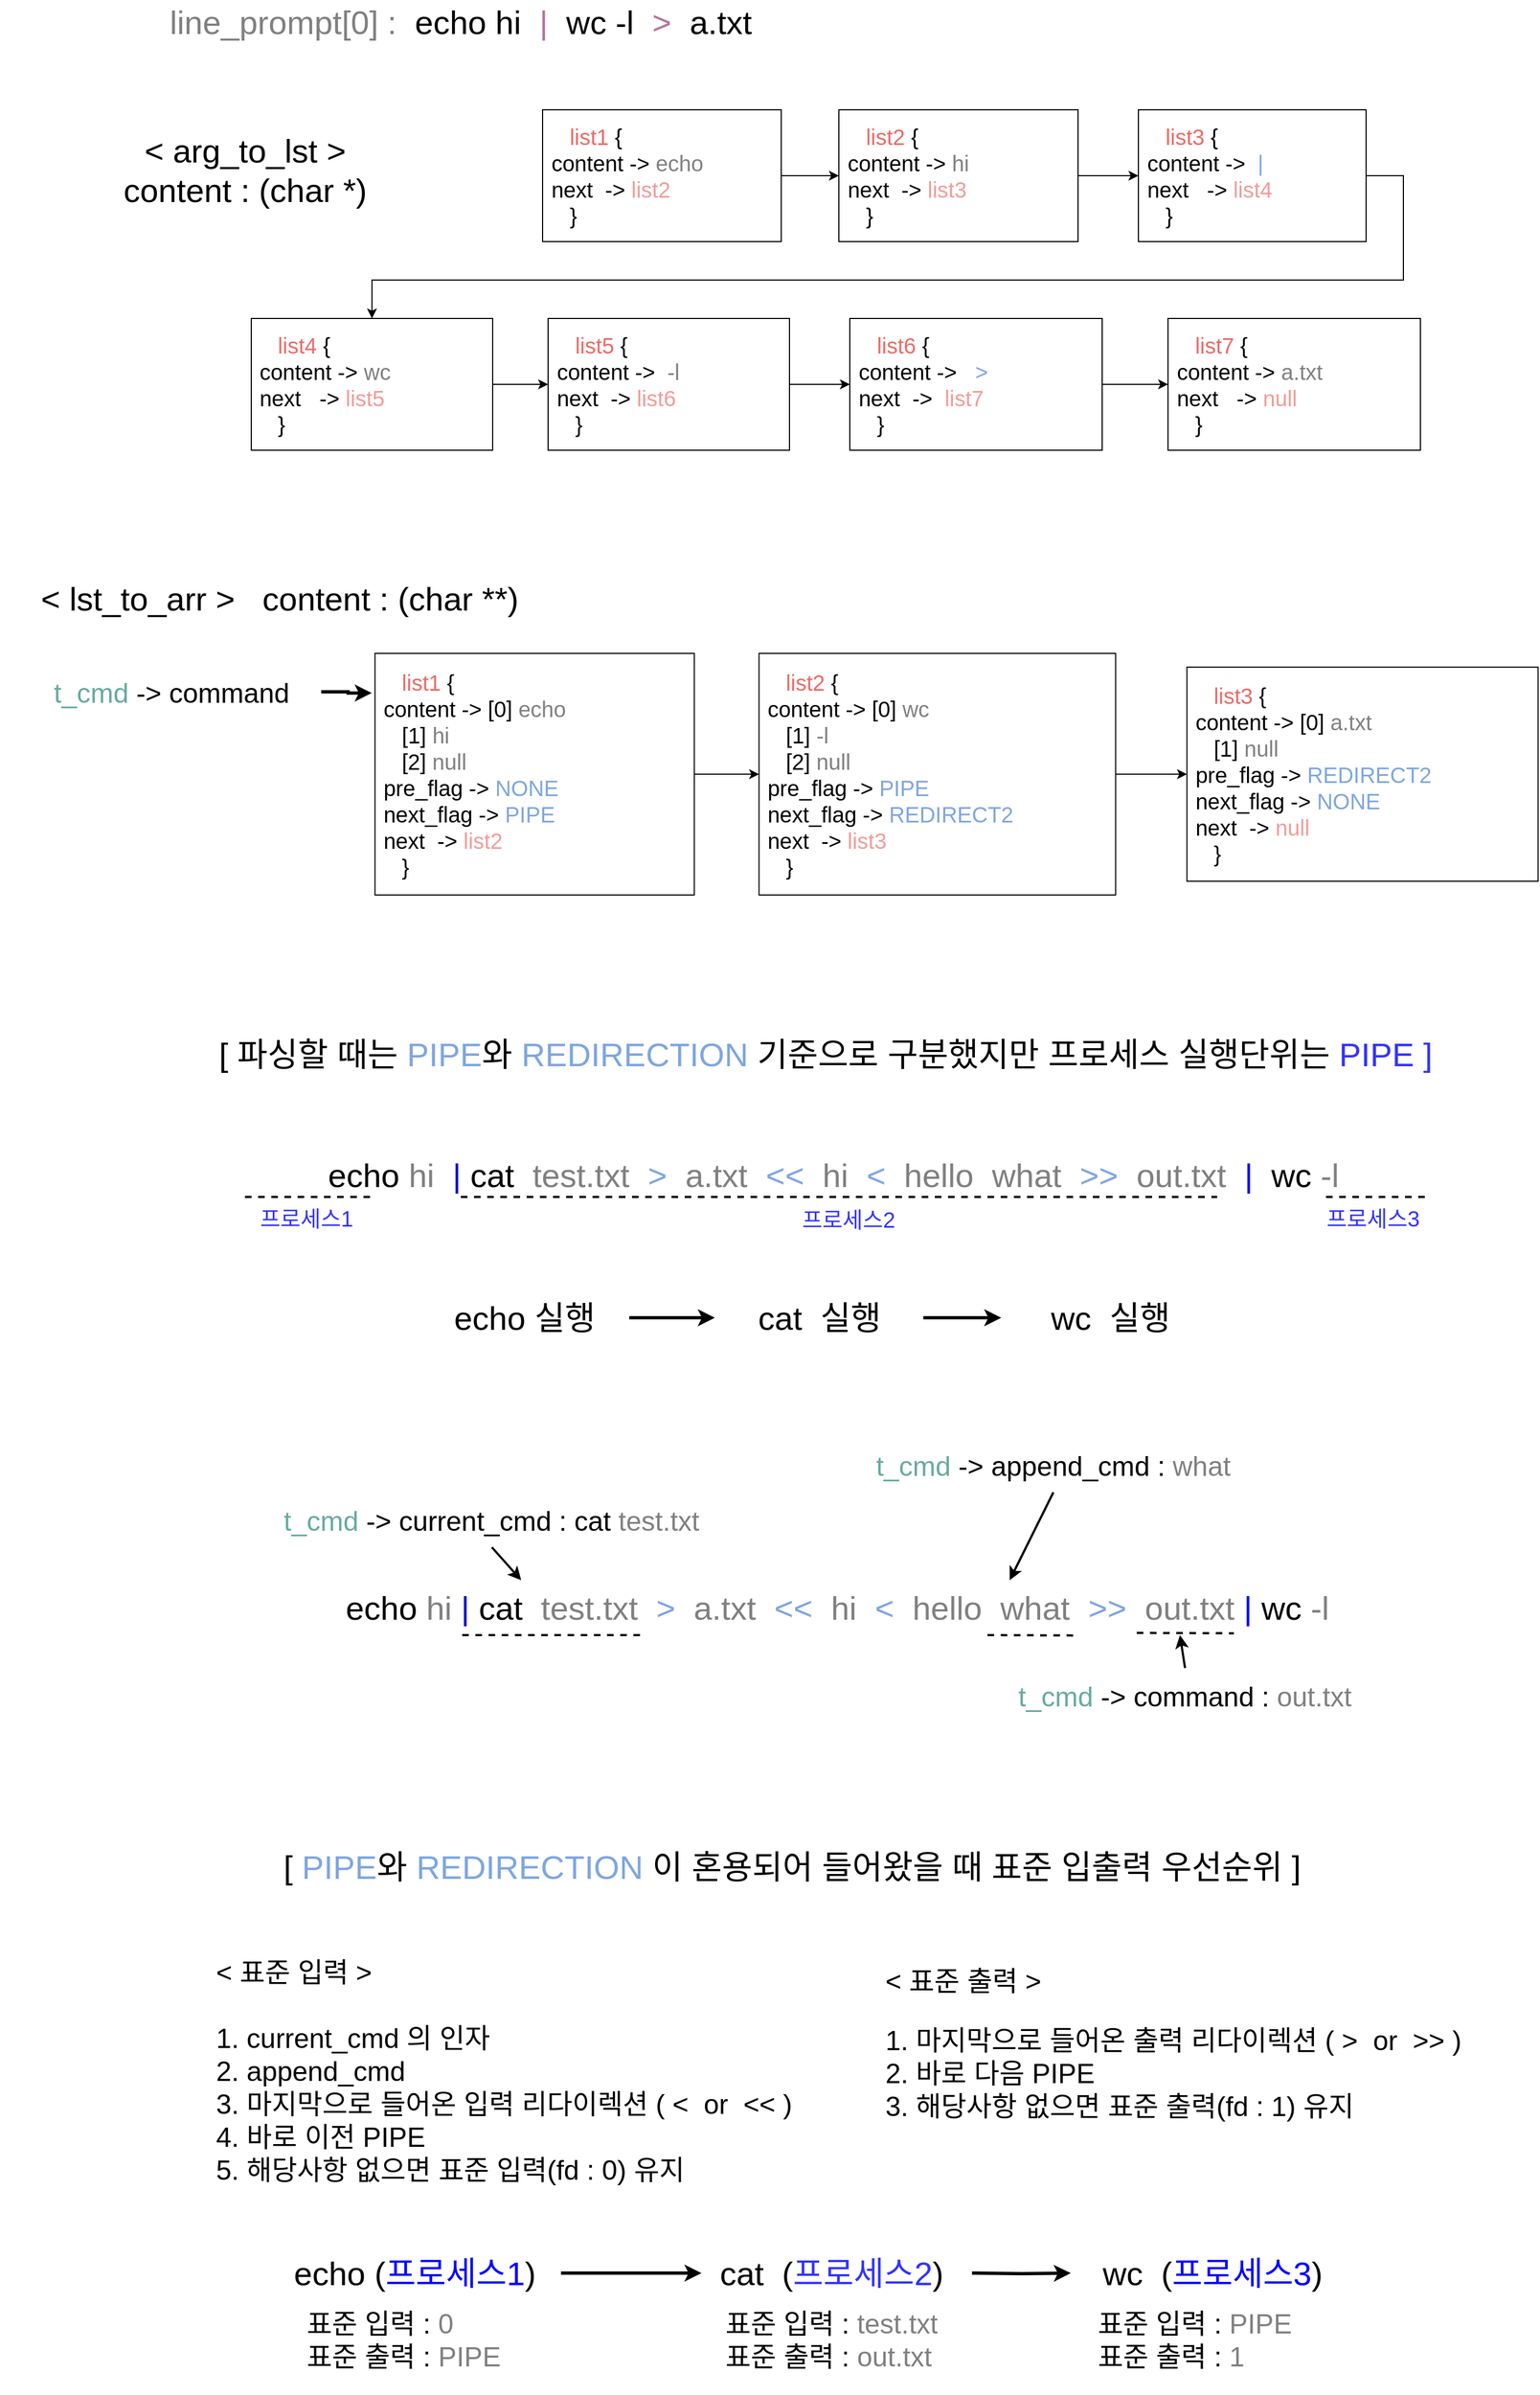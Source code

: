 <mxfile version="14.9.6" type="github">
  <diagram id="C5RBs43oDa-KdzZeNtuy" name="Page-1">
    <mxGraphModel dx="3153" dy="2077" grid="1" gridSize="10" guides="1" tooltips="1" connect="1" arrows="1" fold="1" page="1" pageScale="1" pageWidth="827" pageHeight="1169" math="0" shadow="0">
      <root>
        <mxCell id="WIyWlLk6GJQsqaUBKTNV-0" />
        <mxCell id="WIyWlLk6GJQsqaUBKTNV-1" parent="WIyWlLk6GJQsqaUBKTNV-0" />
        <mxCell id="HR8LzA64nISBTdTAY3Vu-0" value="&lt;font style=&quot;font-size: 30px&quot;&gt;&lt;font color=&quot;#808080&quot; style=&quot;font-size: 30px&quot;&gt;line_prompt[0] :&lt;/font&gt;&amp;nbsp; echo hi&amp;nbsp;&amp;nbsp;&lt;font color=&quot;#b5739d&quot; style=&quot;font-size: 30px&quot;&gt;|&lt;/font&gt;&amp;nbsp; wc -l&amp;nbsp;&amp;nbsp;&lt;font color=&quot;#b5739d&quot; style=&quot;font-size: 30px&quot;&gt;&amp;gt;&lt;/font&gt;&amp;nbsp; a.txt&lt;/font&gt;" style="text;html=1;strokeColor=none;fillColor=none;align=center;verticalAlign=middle;whiteSpace=wrap;rounded=0;fontSize=20;" parent="WIyWlLk6GJQsqaUBKTNV-1" vertex="1">
          <mxGeometry x="230" y="70" width="560" height="40" as="geometry" />
        </mxCell>
        <mxCell id="HR8LzA64nISBTdTAY3Vu-2" value="&lt;span style=&quot;font-size: 30px&quot;&gt;&amp;lt; arg_to_lst &amp;gt; &lt;br&gt;content : (char *)&lt;/span&gt;" style="text;html=1;strokeColor=none;fillColor=none;align=center;verticalAlign=middle;whiteSpace=wrap;rounded=0;fontSize=20;" parent="WIyWlLk6GJQsqaUBKTNV-1" vertex="1">
          <mxGeometry x="90" y="180" width="447" height="90" as="geometry" />
        </mxCell>
        <mxCell id="HR8LzA64nISBTdTAY3Vu-12" value="" style="edgeStyle=orthogonalEdgeStyle;rounded=0;orthogonalLoop=1;jettySize=auto;html=1;fontSize=20;" parent="WIyWlLk6GJQsqaUBKTNV-1" source="HR8LzA64nISBTdTAY3Vu-9" target="HR8LzA64nISBTdTAY3Vu-10" edge="1">
          <mxGeometry relative="1" as="geometry" />
        </mxCell>
        <mxCell id="HR8LzA64nISBTdTAY3Vu-9" value="&lt;font color=&quot;#ea6b66&quot; style=&quot;font-family: &amp;#34;helvetica&amp;#34; ; font-size: 20px ; font-style: normal ; font-weight: 400 ; letter-spacing: normal ; text-align: left ; text-indent: 0px ; text-transform: none ; word-spacing: 0px&quot;&gt;&amp;nbsp; &amp;nbsp; list1&lt;/font&gt;&lt;span style=&quot;color: rgb(0 , 0 , 0) ; font-family: &amp;#34;helvetica&amp;#34; ; font-size: 20px ; font-style: normal ; font-weight: 400 ; letter-spacing: normal ; text-align: left ; text-indent: 0px ; text-transform: none ; word-spacing: 0px ; display: inline ; float: none&quot;&gt;&lt;span&gt;&amp;nbsp;&lt;/span&gt;{&lt;/span&gt;&lt;br style=&quot;color: rgb(0 , 0 , 0) ; font-family: &amp;#34;helvetica&amp;#34; ; font-size: 20px ; font-style: normal ; font-weight: 400 ; letter-spacing: normal ; text-align: left ; text-indent: 0px ; text-transform: none ; word-spacing: 0px&quot;&gt;&lt;span style=&quot;color: rgb(0 , 0 , 0) ; font-family: &amp;#34;helvetica&amp;#34; ; font-size: 20px ; font-style: normal ; font-weight: 400 ; letter-spacing: normal ; text-align: left ; text-indent: 0px ; text-transform: none ; word-spacing: 0px&quot;&gt; &lt;/span&gt;&lt;span style=&quot;color: rgb(0 , 0 , 0) ; font-family: &amp;#34;helvetica&amp;#34; ; font-size: 20px ; font-style: normal ; font-weight: 400 ; letter-spacing: normal ; text-align: left ; text-indent: 0px ; text-transform: none ; word-spacing: 0px ; display: inline ; float: none&quot;&gt;&lt;span style=&quot;white-space: pre&quot;&gt;	&lt;/span&gt;content&lt;span style=&quot;white-space: pre&quot;&gt;	&lt;/span&gt;&lt;/span&gt;&lt;span style=&quot;color: rgb(0 , 0 , 0) ; font-family: &amp;#34;helvetica&amp;#34; ; font-size: 20px ; font-style: normal ; font-weight: 400 ; letter-spacing: normal ; text-align: left ; text-indent: 0px ; text-transform: none ; word-spacing: 0px ; display: inline ; float: none&quot;&gt;-&amp;gt;&lt;span&gt;&amp;nbsp;&lt;/span&gt;&lt;/span&gt;&lt;font color=&quot;#808080&quot; style=&quot;font-family: &amp;#34;helvetica&amp;#34; ; font-size: 20px ; font-style: normal ; font-weight: 400 ; letter-spacing: normal ; text-align: left ; text-indent: 0px ; text-transform: none ; word-spacing: 0px&quot;&gt;echo&lt;/font&gt;&lt;br style=&quot;color: rgb(0 , 0 , 0) ; font-family: &amp;#34;helvetica&amp;#34; ; font-size: 20px ; font-style: normal ; font-weight: 400 ; letter-spacing: normal ; text-align: left ; text-indent: 0px ; text-transform: none ; word-spacing: 0px&quot;&gt;&lt;span style=&quot;color: rgb(0 , 0 , 0) ; font-family: &amp;#34;helvetica&amp;#34; ; font-size: 20px ; font-style: normal ; font-weight: 400 ; letter-spacing: normal ; text-align: left ; text-indent: 0px ; text-transform: none ; word-spacing: 0px&quot;&gt; &lt;/span&gt;&lt;span style=&quot;color: rgb(0 , 0 , 0) ; font-family: &amp;#34;helvetica&amp;#34; ; font-size: 20px ; font-style: normal ; font-weight: 400 ; letter-spacing: normal ; text-align: left ; text-indent: 0px ; text-transform: none ; word-spacing: 0px ; display: inline ; float: none&quot;&gt;&lt;span style=&quot;white-space: pre&quot;&gt;	&lt;/span&gt;next&lt;span style=&quot;white-space: pre&quot;&gt;	&lt;/span&gt;&lt;span style=&quot;white-space: pre&quot;&gt;	&lt;/span&gt;&lt;/span&gt;&lt;span style=&quot;color: rgb(0 , 0 , 0) ; font-family: &amp;#34;helvetica&amp;#34; ; font-size: 20px ; font-style: normal ; font-weight: 400 ; letter-spacing: normal ; text-align: left ; text-indent: 0px ; text-transform: none ; word-spacing: 0px ; display: inline ; float: none&quot;&gt;-&amp;gt;&amp;nbsp;&lt;/span&gt;&lt;font color=&quot;#f19c99&quot; style=&quot;font-family: &amp;#34;helvetica&amp;#34; ; font-size: 20px ; font-style: normal ; font-weight: 400 ; letter-spacing: normal ; text-align: left ; text-indent: 0px ; text-transform: none ; word-spacing: 0px&quot;&gt;list2&lt;/font&gt;&lt;br style=&quot;color: rgb(0 , 0 , 0) ; font-family: &amp;#34;helvetica&amp;#34; ; font-size: 20px ; font-style: normal ; font-weight: 400 ; letter-spacing: normal ; text-align: left ; text-indent: 0px ; text-transform: none ; word-spacing: 0px&quot;&gt;&lt;span style=&quot;color: rgb(0 , 0 , 0) ; font-family: &amp;#34;helvetica&amp;#34; ; font-size: 20px ; font-style: normal ; font-weight: 400 ; letter-spacing: normal ; text-align: left ; text-indent: 0px ; text-transform: none ; word-spacing: 0px ; display: inline ; float: none&quot;&gt;&amp;nbsp; &amp;nbsp; }&lt;/span&gt;" style="rounded=0;whiteSpace=wrap;html=1;fontSize=20;align=left;labelBackgroundColor=none;fillColor=none;" parent="WIyWlLk6GJQsqaUBKTNV-1" vertex="1">
          <mxGeometry x="584.5" y="170" width="217.5" height="120" as="geometry" />
        </mxCell>
        <mxCell id="fy5r37vn8f-3jrIxhQhR-3" value="" style="edgeStyle=orthogonalEdgeStyle;rounded=0;orthogonalLoop=1;jettySize=auto;html=1;" edge="1" parent="WIyWlLk6GJQsqaUBKTNV-1" source="HR8LzA64nISBTdTAY3Vu-10" target="HR8LzA64nISBTdTAY3Vu-11">
          <mxGeometry relative="1" as="geometry" />
        </mxCell>
        <mxCell id="HR8LzA64nISBTdTAY3Vu-10" value="&lt;font color=&quot;#ea6b66&quot; style=&quot;font-family: &amp;#34;helvetica&amp;#34; ; font-size: 20px ; font-style: normal ; font-weight: 400 ; letter-spacing: normal ; text-align: left ; text-indent: 0px ; text-transform: none ; word-spacing: 0px&quot;&gt;&amp;nbsp; &amp;nbsp; list2&lt;/font&gt;&lt;span style=&quot;color: rgb(0 , 0 , 0) ; font-family: &amp;#34;helvetica&amp;#34; ; font-size: 20px ; font-style: normal ; font-weight: 400 ; letter-spacing: normal ; text-align: left ; text-indent: 0px ; text-transform: none ; word-spacing: 0px ; display: inline ; float: none&quot;&gt;&amp;nbsp;{&lt;/span&gt;&lt;br style=&quot;color: rgb(0 , 0 , 0) ; font-family: &amp;#34;helvetica&amp;#34; ; font-size: 20px ; font-style: normal ; font-weight: 400 ; letter-spacing: normal ; text-align: left ; text-indent: 0px ; text-transform: none ; word-spacing: 0px&quot;&gt;&lt;span style=&quot;color: rgb(0 , 0 , 0) ; font-family: &amp;#34;helvetica&amp;#34; ; font-size: 20px ; font-style: normal ; font-weight: 400 ; letter-spacing: normal ; text-align: left ; text-indent: 0px ; text-transform: none ; word-spacing: 0px&quot;&gt; &lt;/span&gt;&lt;span style=&quot;color: rgb(0 , 0 , 0) ; font-family: &amp;#34;helvetica&amp;#34; ; font-size: 20px ; font-style: normal ; font-weight: 400 ; letter-spacing: normal ; text-align: left ; text-indent: 0px ; text-transform: none ; word-spacing: 0px ; display: inline ; float: none&quot;&gt;&lt;span style=&quot;white-space: pre&quot;&gt;	&lt;/span&gt;content&lt;span style=&quot;white-space: pre&quot;&gt;	&lt;/span&gt;&lt;/span&gt;&lt;span style=&quot;color: rgb(0 , 0 , 0) ; font-family: &amp;#34;helvetica&amp;#34; ; font-size: 20px ; font-style: normal ; font-weight: 400 ; letter-spacing: normal ; text-align: left ; text-indent: 0px ; text-transform: none ; word-spacing: 0px ; display: inline ; float: none&quot;&gt;-&amp;gt;&lt;span&gt;&amp;nbsp;&lt;/span&gt;&lt;/span&gt;&lt;font color=&quot;#808080&quot; style=&quot;font-family: &amp;#34;helvetica&amp;#34; ; font-size: 20px ; font-style: normal ; font-weight: 400 ; letter-spacing: normal ; text-align: left ; text-indent: 0px ; text-transform: none ; word-spacing: 0px&quot;&gt;hi&lt;/font&gt;&lt;br style=&quot;color: rgb(0 , 0 , 0) ; font-family: &amp;#34;helvetica&amp;#34; ; font-size: 20px ; font-style: normal ; font-weight: 400 ; letter-spacing: normal ; text-align: left ; text-indent: 0px ; text-transform: none ; word-spacing: 0px&quot;&gt;&lt;span style=&quot;color: rgb(0 , 0 , 0) ; font-family: &amp;#34;helvetica&amp;#34; ; font-size: 20px ; font-style: normal ; font-weight: 400 ; letter-spacing: normal ; text-align: left ; text-indent: 0px ; text-transform: none ; word-spacing: 0px&quot;&gt; &lt;/span&gt;&lt;span style=&quot;color: rgb(0 , 0 , 0) ; font-family: &amp;#34;helvetica&amp;#34; ; font-size: 20px ; font-style: normal ; font-weight: 400 ; letter-spacing: normal ; text-align: left ; text-indent: 0px ; text-transform: none ; word-spacing: 0px ; display: inline ; float: none&quot;&gt;&lt;span style=&quot;white-space: pre&quot;&gt;	&lt;/span&gt;next&lt;span style=&quot;white-space: pre&quot;&gt;	&lt;/span&gt;&lt;span style=&quot;white-space: pre&quot;&gt;	&lt;/span&gt;&lt;/span&gt;&lt;span style=&quot;color: rgb(0 , 0 , 0) ; font-family: &amp;#34;helvetica&amp;#34; ; font-size: 20px ; font-style: normal ; font-weight: 400 ; letter-spacing: normal ; text-align: left ; text-indent: 0px ; text-transform: none ; word-spacing: 0px ; display: inline ; float: none&quot;&gt;-&amp;gt;&amp;nbsp;&lt;/span&gt;&lt;font color=&quot;#f19c99&quot; style=&quot;font-family: &amp;#34;helvetica&amp;#34; ; font-size: 20px ; font-style: normal ; font-weight: 400 ; letter-spacing: normal ; text-align: left ; text-indent: 0px ; text-transform: none ; word-spacing: 0px&quot;&gt;list3&lt;/font&gt;&lt;br style=&quot;color: rgb(0 , 0 , 0) ; font-family: &amp;#34;helvetica&amp;#34; ; font-size: 20px ; font-style: normal ; font-weight: 400 ; letter-spacing: normal ; text-align: left ; text-indent: 0px ; text-transform: none ; word-spacing: 0px&quot;&gt;&lt;span style=&quot;color: rgb(0 , 0 , 0) ; font-family: &amp;#34;helvetica&amp;#34; ; font-size: 20px ; font-style: normal ; font-weight: 400 ; letter-spacing: normal ; text-align: left ; text-indent: 0px ; text-transform: none ; word-spacing: 0px ; display: inline ; float: none&quot;&gt;&amp;nbsp; &amp;nbsp; }&lt;/span&gt;" style="rounded=0;whiteSpace=wrap;html=1;fontSize=20;align=left;labelBackgroundColor=none;fillColor=none;" parent="WIyWlLk6GJQsqaUBKTNV-1" vertex="1">
          <mxGeometry x="854.5" y="170" width="218" height="120" as="geometry" />
        </mxCell>
        <mxCell id="fy5r37vn8f-3jrIxhQhR-6" style="edgeStyle=orthogonalEdgeStyle;rounded=0;orthogonalLoop=1;jettySize=auto;html=1;exitX=1;exitY=0.5;exitDx=0;exitDy=0;entryX=0.5;entryY=0;entryDx=0;entryDy=0;" edge="1" parent="WIyWlLk6GJQsqaUBKTNV-1" source="HR8LzA64nISBTdTAY3Vu-11" target="HR8LzA64nISBTdTAY3Vu-16">
          <mxGeometry relative="1" as="geometry">
            <Array as="points">
              <mxPoint x="1369" y="230" />
              <mxPoint x="1369" y="325" />
              <mxPoint x="429" y="325" />
            </Array>
          </mxGeometry>
        </mxCell>
        <mxCell id="HR8LzA64nISBTdTAY3Vu-11" value="&lt;font color=&quot;#ea6b66&quot;&gt;&amp;nbsp; &amp;nbsp; list3&lt;/font&gt;&lt;span&gt;&amp;nbsp;{&lt;/span&gt;&lt;br&gt;&lt;span&gt; &lt;/span&gt;&lt;span&gt;&lt;span style=&quot;white-space: pre&quot;&gt;	&lt;/span&gt;content&lt;span style=&quot;white-space: pre&quot;&gt;	&lt;/span&gt;&lt;/span&gt;&lt;span&gt;-&amp;gt;&amp;nbsp;&amp;nbsp;&lt;/span&gt;&lt;font color=&quot;#7ea6e0&quot;&gt;|&lt;/font&gt;&lt;br&gt;&lt;span&gt; &lt;/span&gt;&lt;span&gt;&lt;span style=&quot;white-space: pre&quot;&gt;	&lt;/span&gt;next&amp;nbsp;&lt;/span&gt;&lt;span&gt; &lt;span style=&quot;white-space: pre&quot;&gt;	&lt;/span&gt;&lt;/span&gt;&lt;span&gt;-&amp;gt;&amp;nbsp;&lt;/span&gt;&lt;font color=&quot;#f19c99&quot;&gt;list4&lt;/font&gt;&lt;br&gt;&lt;span&gt;&amp;nbsp; &amp;nbsp; }&lt;/span&gt;" style="rounded=0;whiteSpace=wrap;html=1;fontSize=20;align=left;labelBackgroundColor=none;fillColor=none;" parent="WIyWlLk6GJQsqaUBKTNV-1" vertex="1">
          <mxGeometry x="1127.5" y="170" width="207.5" height="120" as="geometry" />
        </mxCell>
        <mxCell id="fy5r37vn8f-3jrIxhQhR-7" value="" style="edgeStyle=orthogonalEdgeStyle;rounded=0;orthogonalLoop=1;jettySize=auto;html=1;" edge="1" parent="WIyWlLk6GJQsqaUBKTNV-1" source="HR8LzA64nISBTdTAY3Vu-16" target="HR8LzA64nISBTdTAY3Vu-17">
          <mxGeometry relative="1" as="geometry" />
        </mxCell>
        <mxCell id="HR8LzA64nISBTdTAY3Vu-16" value="&lt;font color=&quot;#ea6b66&quot; style=&quot;font-family: &amp;#34;helvetica&amp;#34; ; font-size: 20px ; font-style: normal ; font-weight: 400 ; letter-spacing: normal ; text-align: left ; text-indent: 0px ; text-transform: none ; word-spacing: 0px&quot;&gt;&amp;nbsp; &amp;nbsp; list4&lt;/font&gt;&lt;span style=&quot;color: rgb(0 , 0 , 0) ; font-family: &amp;#34;helvetica&amp;#34; ; font-size: 20px ; font-style: normal ; font-weight: 400 ; letter-spacing: normal ; text-align: left ; text-indent: 0px ; text-transform: none ; word-spacing: 0px ; display: inline ; float: none&quot;&gt;&amp;nbsp;{&lt;/span&gt;&lt;br style=&quot;color: rgb(0 , 0 , 0) ; font-family: &amp;#34;helvetica&amp;#34; ; font-size: 20px ; font-style: normal ; font-weight: 400 ; letter-spacing: normal ; text-align: left ; text-indent: 0px ; text-transform: none ; word-spacing: 0px&quot;&gt;&lt;span style=&quot;color: rgb(0 , 0 , 0) ; font-family: &amp;#34;helvetica&amp;#34; ; font-size: 20px ; font-style: normal ; font-weight: 400 ; letter-spacing: normal ; text-align: left ; text-indent: 0px ; text-transform: none ; word-spacing: 0px&quot;&gt; &lt;/span&gt;&lt;span style=&quot;color: rgb(0 , 0 , 0) ; font-family: &amp;#34;helvetica&amp;#34; ; font-size: 20px ; font-style: normal ; font-weight: 400 ; letter-spacing: normal ; text-align: left ; text-indent: 0px ; text-transform: none ; word-spacing: 0px ; display: inline ; float: none&quot;&gt;&lt;span style=&quot;white-space: pre&quot;&gt;	&lt;/span&gt;content&lt;span style=&quot;white-space: pre&quot;&gt;	&lt;/span&gt;&lt;/span&gt;&lt;span style=&quot;color: rgb(0 , 0 , 0) ; font-family: &amp;#34;helvetica&amp;#34; ; font-size: 20px ; font-style: normal ; font-weight: 400 ; letter-spacing: normal ; text-align: left ; text-indent: 0px ; text-transform: none ; word-spacing: 0px ; display: inline ; float: none&quot;&gt;-&amp;gt;&lt;span&gt;&amp;nbsp;&lt;/span&gt;&lt;/span&gt;&lt;font color=&quot;#808080&quot; style=&quot;font-family: &amp;#34;helvetica&amp;#34; ; font-size: 20px ; font-style: normal ; font-weight: 400 ; letter-spacing: normal ; text-align: left ; text-indent: 0px ; text-transform: none ; word-spacing: 0px&quot;&gt;wc&lt;/font&gt;&lt;br style=&quot;color: rgb(0 , 0 , 0) ; font-family: &amp;#34;helvetica&amp;#34; ; font-size: 20px ; font-style: normal ; font-weight: 400 ; letter-spacing: normal ; text-align: left ; text-indent: 0px ; text-transform: none ; word-spacing: 0px&quot;&gt;&lt;span style=&quot;color: rgb(0 , 0 , 0) ; font-family: &amp;#34;helvetica&amp;#34; ; font-size: 20px ; font-style: normal ; font-weight: 400 ; letter-spacing: normal ; text-align: left ; text-indent: 0px ; text-transform: none ; word-spacing: 0px&quot;&gt; &lt;/span&gt;&lt;span style=&quot;color: rgb(0 , 0 , 0) ; font-family: &amp;#34;helvetica&amp;#34; ; font-size: 20px ; font-style: normal ; font-weight: 400 ; letter-spacing: normal ; text-align: left ; text-indent: 0px ; text-transform: none ; word-spacing: 0px ; display: inline ; float: none&quot;&gt;&lt;span style=&quot;white-space: pre&quot;&gt;	&lt;/span&gt;next&lt;span&gt;&amp;nbsp;&lt;/span&gt;&lt;/span&gt;&lt;span style=&quot;color: rgb(0 , 0 , 0) ; font-family: &amp;#34;helvetica&amp;#34; ; font-size: 20px ; font-style: normal ; font-weight: 400 ; letter-spacing: normal ; text-align: left ; text-indent: 0px ; text-transform: none ; word-spacing: 0px&quot;&gt;&amp;nbsp;&lt;span style=&quot;white-space: pre&quot;&gt;	&lt;/span&gt;&lt;/span&gt;&lt;span style=&quot;color: rgb(0 , 0 , 0) ; font-family: &amp;#34;helvetica&amp;#34; ; font-size: 20px ; font-style: normal ; font-weight: 400 ; letter-spacing: normal ; text-align: left ; text-indent: 0px ; text-transform: none ; word-spacing: 0px ; display: inline ; float: none&quot;&gt;-&amp;gt;&amp;nbsp;&lt;/span&gt;&lt;font color=&quot;#f19c99&quot; style=&quot;font-family: &amp;#34;helvetica&amp;#34; ; font-size: 20px ; font-style: normal ; font-weight: 400 ; letter-spacing: normal ; text-align: left ; text-indent: 0px ; text-transform: none ; word-spacing: 0px&quot;&gt;list5&lt;/font&gt;&lt;br style=&quot;color: rgb(0 , 0 , 0) ; font-family: &amp;#34;helvetica&amp;#34; ; font-size: 20px ; font-style: normal ; font-weight: 400 ; letter-spacing: normal ; text-align: left ; text-indent: 0px ; text-transform: none ; word-spacing: 0px&quot;&gt;&lt;span style=&quot;color: rgb(0 , 0 , 0) ; font-family: &amp;#34;helvetica&amp;#34; ; font-size: 20px ; font-style: normal ; font-weight: 400 ; letter-spacing: normal ; text-align: left ; text-indent: 0px ; text-transform: none ; word-spacing: 0px ; display: inline ; float: none&quot;&gt;&amp;nbsp; &amp;nbsp; }&lt;/span&gt;" style="rounded=0;whiteSpace=wrap;html=1;fontSize=20;align=left;labelBackgroundColor=none;fillColor=none;" parent="WIyWlLk6GJQsqaUBKTNV-1" vertex="1">
          <mxGeometry x="319" y="360" width="220" height="120" as="geometry" />
        </mxCell>
        <mxCell id="fy5r37vn8f-3jrIxhQhR-8" value="" style="edgeStyle=orthogonalEdgeStyle;rounded=0;orthogonalLoop=1;jettySize=auto;html=1;" edge="1" parent="WIyWlLk6GJQsqaUBKTNV-1" source="HR8LzA64nISBTdTAY3Vu-17" target="HR8LzA64nISBTdTAY3Vu-18">
          <mxGeometry relative="1" as="geometry" />
        </mxCell>
        <mxCell id="HR8LzA64nISBTdTAY3Vu-17" value="&lt;font color=&quot;#ea6b66&quot;&gt;&amp;nbsp; &amp;nbsp; list5&lt;/font&gt;&lt;span&gt;&amp;nbsp;{&lt;/span&gt;&lt;br&gt;&lt;span&gt; &lt;/span&gt;&lt;span&gt;&lt;span style=&quot;white-space: pre&quot;&gt;	&lt;/span&gt;content&lt;span style=&quot;white-space: pre&quot;&gt;	&lt;/span&gt;&lt;/span&gt;&lt;span&gt;-&amp;gt;&amp;nbsp;&amp;nbsp;&lt;/span&gt;&lt;font color=&quot;#808080&quot;&gt;-l&lt;/font&gt;&lt;br&gt;&lt;span&gt; &lt;/span&gt;&lt;span&gt;&lt;span style=&quot;white-space: pre&quot;&gt;	&lt;/span&gt;next&lt;span style=&quot;white-space: pre&quot;&gt;	&lt;/span&gt;&lt;span style=&quot;white-space: pre&quot;&gt;	&lt;/span&gt;&lt;/span&gt;&lt;span&gt;-&amp;gt;&amp;nbsp;&lt;/span&gt;&lt;font color=&quot;#f19c99&quot;&gt;list6&lt;/font&gt;&lt;br&gt;&lt;span&gt;&amp;nbsp; &amp;nbsp; }&lt;/span&gt;" style="rounded=0;whiteSpace=wrap;html=1;fontSize=20;align=left;labelBackgroundColor=none;fillColor=none;" parent="WIyWlLk6GJQsqaUBKTNV-1" vertex="1">
          <mxGeometry x="589.5" y="360" width="220" height="120" as="geometry" />
        </mxCell>
        <mxCell id="HR8LzA64nISBTdTAY3Vu-25" value="" style="edgeStyle=orthogonalEdgeStyle;rounded=0;orthogonalLoop=1;jettySize=auto;html=1;fontSize=20;" parent="WIyWlLk6GJQsqaUBKTNV-1" source="HR8LzA64nISBTdTAY3Vu-18" target="HR8LzA64nISBTdTAY3Vu-24" edge="1">
          <mxGeometry relative="1" as="geometry" />
        </mxCell>
        <mxCell id="HR8LzA64nISBTdTAY3Vu-18" value="&lt;blockquote style=&quot;margin: 0 0 0 40px ; border: none ; padding: 0px&quot;&gt;&lt;/blockquote&gt;&lt;font color=&quot;#ea6b66&quot;&gt;&amp;nbsp; &amp;nbsp; list6&lt;/font&gt;&lt;span&gt;&amp;nbsp;{&lt;/span&gt;&lt;br&gt;&lt;blockquote style=&quot;margin: 0 0 0 40px ; border: none ; padding: 0px&quot;&gt;&lt;/blockquote&gt;&lt;span&gt;&lt;span style=&quot;white-space: pre&quot;&gt;	&lt;/span&gt;content&lt;span style=&quot;white-space: pre&quot;&gt;	&lt;/span&gt;&lt;/span&gt;&lt;span&gt;-&amp;gt;&amp;nbsp; &amp;nbsp;&lt;/span&gt;&lt;font color=&quot;#7ea6e0&quot;&gt;&amp;gt;&lt;/font&gt;&lt;br&gt;&lt;blockquote style=&quot;margin: 0 0 0 40px ; border: none ; padding: 0px&quot;&gt;&lt;/blockquote&gt;&lt;span&gt;&lt;span style=&quot;white-space: pre&quot;&gt;	&lt;/span&gt;next&amp;nbsp;&lt;span style=&quot;white-space: pre&quot;&gt;	&lt;/span&gt;&lt;/span&gt;&lt;span&gt;-&amp;gt;&amp;nbsp;&amp;nbsp;&lt;/span&gt;&lt;font color=&quot;#f19c99&quot;&gt;list7&lt;/font&gt;&lt;br&gt;&lt;span&gt;&amp;nbsp; &amp;nbsp; }&lt;/span&gt;" style="rounded=0;whiteSpace=wrap;html=1;fontSize=20;align=left;labelBackgroundColor=none;fillColor=none;glass=0;sketch=0;shadow=0;" parent="WIyWlLk6GJQsqaUBKTNV-1" vertex="1">
          <mxGeometry x="864.5" y="360" width="230" height="120" as="geometry" />
        </mxCell>
        <mxCell id="HR8LzA64nISBTdTAY3Vu-24" value="&lt;font color=&quot;#ea6b66&quot;&gt;&amp;nbsp; &amp;nbsp; list7&lt;/font&gt;&lt;span&gt;&amp;nbsp;{&lt;/span&gt;&lt;br&gt;&lt;span&gt; &lt;/span&gt;&lt;span&gt;&lt;span style=&quot;white-space: pre&quot;&gt;	&lt;/span&gt;content&lt;span style=&quot;white-space: pre&quot;&gt;	&lt;/span&gt;&lt;/span&gt;&lt;span&gt;-&amp;gt;&amp;nbsp;&lt;/span&gt;&lt;font color=&quot;#808080&quot;&gt;a.txt&lt;/font&gt;&lt;br&gt;&lt;span&gt; &lt;/span&gt;&lt;span&gt;&lt;span style=&quot;white-space: pre&quot;&gt;	&lt;/span&gt;next&amp;nbsp;&lt;/span&gt;&lt;span&gt; &lt;span style=&quot;white-space: pre&quot;&gt;	&lt;/span&gt;&lt;/span&gt;&lt;span&gt;-&amp;gt;&amp;nbsp;&lt;/span&gt;&lt;font color=&quot;#f19c99&quot;&gt;null&lt;/font&gt;&lt;br&gt;&lt;span&gt;&amp;nbsp; &amp;nbsp; }&lt;/span&gt;" style="rounded=0;whiteSpace=wrap;html=1;fontSize=20;align=left;labelBackgroundColor=none;fillColor=none;" parent="WIyWlLk6GJQsqaUBKTNV-1" vertex="1">
          <mxGeometry x="1154.5" y="360" width="230" height="120" as="geometry" />
        </mxCell>
        <mxCell id="HR8LzA64nISBTdTAY3Vu-26" value="" style="edgeStyle=orthogonalEdgeStyle;rounded=0;orthogonalLoop=1;jettySize=auto;html=1;fontSize=20;" parent="WIyWlLk6GJQsqaUBKTNV-1" source="HR8LzA64nISBTdTAY3Vu-27" target="HR8LzA64nISBTdTAY3Vu-29" edge="1">
          <mxGeometry relative="1" as="geometry" />
        </mxCell>
        <mxCell id="HR8LzA64nISBTdTAY3Vu-27" value="&lt;font color=&quot;#ea6b66&quot; style=&quot;font-family: &amp;#34;helvetica&amp;#34; ; font-size: 20px ; font-style: normal ; font-weight: 400 ; letter-spacing: normal ; text-align: left ; text-indent: 0px ; text-transform: none ; word-spacing: 0px&quot;&gt;&amp;nbsp; &amp;nbsp; list1&lt;/font&gt;&lt;span style=&quot;color: rgb(0 , 0 , 0) ; font-family: &amp;#34;helvetica&amp;#34; ; font-size: 20px ; font-style: normal ; font-weight: 400 ; letter-spacing: normal ; text-align: left ; text-indent: 0px ; text-transform: none ; word-spacing: 0px ; display: inline ; float: none&quot;&gt;&amp;nbsp;{&lt;/span&gt;&lt;br style=&quot;color: rgb(0 , 0 , 0) ; font-family: &amp;#34;helvetica&amp;#34; ; font-size: 20px ; font-style: normal ; font-weight: 400 ; letter-spacing: normal ; text-align: left ; text-indent: 0px ; text-transform: none ; word-spacing: 0px&quot;&gt;&lt;span style=&quot;color: rgb(0 , 0 , 0) ; font-family: &amp;#34;helvetica&amp;#34; ; font-size: 20px ; font-style: normal ; font-weight: 400 ; letter-spacing: normal ; text-align: left ; text-indent: 0px ; text-transform: none ; word-spacing: 0px&quot;&gt; &lt;/span&gt;&lt;span style=&quot;color: rgb(0 , 0 , 0) ; font-family: &amp;#34;helvetica&amp;#34; ; font-size: 20px ; font-style: normal ; font-weight: 400 ; letter-spacing: normal ; text-align: left ; text-indent: 0px ; text-transform: none ; word-spacing: 0px ; display: inline ; float: none&quot;&gt;&lt;span style=&quot;white-space: pre&quot;&gt;	&lt;/span&gt;content&lt;span style=&quot;white-space: pre&quot;&gt;	&lt;/span&gt;&lt;/span&gt;&lt;span style=&quot;color: rgb(0 , 0 , 0) ; font-family: &amp;#34;helvetica&amp;#34; ; font-size: 20px ; font-style: normal ; font-weight: 400 ; letter-spacing: normal ; text-align: left ; text-indent: 0px ; text-transform: none ; word-spacing: 0px ; display: inline ; float: none&quot;&gt;-&amp;gt;&lt;span style=&quot;white-space: pre&quot;&gt;	&lt;/span&gt;&lt;/span&gt;&lt;span style=&quot;color: rgb(0 , 0 , 0) ; font-family: &amp;#34;helvetica&amp;#34; ; font-size: 20px ; font-style: normal ; font-weight: 400 ; letter-spacing: normal ; text-align: left ; text-indent: 0px ; text-transform: none ; word-spacing: 0px ; display: inline ; float: none&quot;&gt;[0]&amp;nbsp;&lt;/span&gt;&lt;font color=&quot;#808080&quot; style=&quot;font-family: &amp;#34;helvetica&amp;#34; ; font-size: 20px ; font-style: normal ; font-weight: 400 ; letter-spacing: normal ; text-align: left ; text-indent: 0px ; text-transform: none ; word-spacing: 0px&quot;&gt;echo&lt;br&gt;&lt;/font&gt;&lt;span style=&quot;color: rgb(0 , 0 , 0) ; font-family: &amp;#34;helvetica&amp;#34; ; font-size: 20px ; font-style: normal ; font-weight: 400 ; letter-spacing: normal ; text-align: left ; text-indent: 0px ; text-transform: none ; word-spacing: 0px&quot;&gt; &lt;/span&gt;&lt;span style=&quot;color: rgb(0 , 0 , 0) ; font-family: &amp;#34;helvetica&amp;#34; ; font-size: 20px ; font-style: normal ; font-weight: 400 ; letter-spacing: normal ; text-align: left ; text-indent: 0px ; text-transform: none ; word-spacing: 0px&quot;&gt; &lt;/span&gt;&lt;span style=&quot;color: rgb(0 , 0 , 0) ; font-family: &amp;#34;helvetica&amp;#34; ; font-size: 20px ; font-style: normal ; font-weight: 400 ; letter-spacing: normal ; text-align: left ; text-indent: 0px ; text-transform: none ; word-spacing: 0px&quot;&gt; &lt;span&gt; &lt;/span&gt;&lt;span style=&quot;white-space: pre&quot;&gt;	&lt;/span&gt;&lt;span style=&quot;white-space: pre&quot;&gt;	&lt;/span&gt;&lt;span style=&quot;white-space: pre&quot;&gt;	&lt;span style=&quot;white-space: pre&quot;&gt;	&lt;/span&gt;&lt;/span&gt;[&lt;/span&gt;&lt;span style=&quot;color: rgb(0 , 0 , 0) ; font-family: &amp;#34;helvetica&amp;#34; ; font-size: 20px ; font-style: normal ; font-weight: 400 ; letter-spacing: normal ; text-align: left ; text-indent: 0px ; text-transform: none ; word-spacing: 0px ; display: inline ; float: none&quot;&gt;1]&lt;span&gt;&amp;nbsp;&lt;/span&gt;&lt;/span&gt;&lt;font style=&quot;font-family: &amp;#34;helvetica&amp;#34; ; font-size: 20px ; font-style: normal ; font-weight: 400 ; letter-spacing: normal ; text-align: left ; text-indent: 0px ; text-transform: none ; word-spacing: 0px&quot;&gt;&lt;font color=&quot;#808080&quot;&gt;hi&lt;/font&gt;&lt;br&gt;&lt;span style=&quot;color: rgb(128 , 128 , 128) ; white-space: pre&quot;&gt;	&lt;/span&gt;&lt;span style=&quot;color: rgb(128 , 128 , 128) ; white-space: pre&quot;&gt;	&lt;/span&gt;&lt;span style=&quot;color: rgb(128 , 128 , 128) ; white-space: pre&quot;&gt;	&lt;/span&gt;&lt;span style=&quot;color: rgb(128 , 128 , 128) ; white-space: pre&quot;&gt;	&lt;/span&gt;[2] &lt;/font&gt;&lt;font color=&quot;#808080&quot; style=&quot;font-family: &amp;#34;helvetica&amp;#34; ; font-size: 20px ; font-style: normal ; font-weight: 400 ; letter-spacing: normal ; text-align: left ; text-indent: 0px ; text-transform: none ; word-spacing: 0px&quot;&gt;null&lt;br&gt;&lt;/font&gt;&lt;span style=&quot;color: rgb(0 , 0 , 0) ; font-family: &amp;#34;helvetica&amp;#34; ; font-size: 20px ; font-style: normal ; font-weight: 400 ; letter-spacing: normal ; text-align: left ; text-indent: 0px ; text-transform: none ; word-spacing: 0px&quot;&gt; &lt;/span&gt;&lt;span style=&quot;color: rgb(0 , 0 , 0) ; font-family: &amp;#34;helvetica&amp;#34; ; font-size: 20px ; font-style: normal ; font-weight: 400 ; letter-spacing: normal ; text-align: left ; text-indent: 0px ; text-transform: none ; word-spacing: 0px ; display: inline ; float: none&quot;&gt;&lt;span style=&quot;white-space: pre&quot;&gt;	&lt;/span&gt;pre_flag&lt;span style=&quot;white-space: pre&quot;&gt;	&lt;/span&gt;&lt;/span&gt;&lt;span style=&quot;color: rgb(0 , 0 , 0) ; font-family: &amp;#34;helvetica&amp;#34; ; font-size: 20px ; font-style: normal ; font-weight: 400 ; letter-spacing: normal ; text-align: left ; text-indent: 0px ; text-transform: none ; word-spacing: 0px ; display: inline ; float: none&quot;&gt;-&amp;gt;&lt;span style=&quot;white-space: pre&quot;&gt;	&lt;/span&gt;&lt;/span&gt;&lt;span style=&quot;font-family: &amp;#34;helvetica&amp;#34; ; font-size: 20px ; font-style: normal ; font-weight: 400 ; letter-spacing: normal ; text-align: left ; text-indent: 0px ; text-transform: none ; word-spacing: 0px ; display: inline ; float: none&quot;&gt;&lt;font color=&quot;#7ea6e0&quot;&gt;NONE&lt;/font&gt;&lt;/span&gt;&lt;br style=&quot;color: rgb(0 , 0 , 0) ; font-family: &amp;#34;helvetica&amp;#34; ; font-size: 20px ; font-style: normal ; font-weight: 400 ; letter-spacing: normal ; text-align: left ; text-indent: 0px ; text-transform: none ; word-spacing: 0px&quot;&gt;&lt;span style=&quot;color: rgb(0 , 0 , 0) ; font-family: &amp;#34;helvetica&amp;#34; ; font-size: 20px ; font-style: normal ; font-weight: 400 ; letter-spacing: normal ; text-align: left ; text-indent: 0px ; text-transform: none ; word-spacing: 0px&quot;&gt; &lt;/span&gt;&lt;span style=&quot;color: rgb(0 , 0 , 0) ; font-family: &amp;#34;helvetica&amp;#34; ; font-size: 20px ; font-style: normal ; font-weight: 400 ; letter-spacing: normal ; text-align: left ; text-indent: 0px ; text-transform: none ; word-spacing: 0px ; display: inline ; float: none&quot;&gt;&lt;span style=&quot;white-space: pre&quot;&gt;	&lt;/span&gt;next_flag&lt;span style=&quot;white-space: pre&quot;&gt;	&lt;/span&gt;&lt;/span&gt;&lt;span style=&quot;color: rgb(0 , 0 , 0) ; font-family: &amp;#34;helvetica&amp;#34; ; font-size: 20px ; font-style: normal ; font-weight: 400 ; letter-spacing: normal ; text-align: left ; text-indent: 0px ; text-transform: none ; word-spacing: 0px ; display: inline ; float: none&quot;&gt;-&amp;gt;&lt;span style=&quot;white-space: pre&quot;&gt;	&lt;/span&gt;&lt;/span&gt;&lt;span style=&quot;font-family: &amp;#34;helvetica&amp;#34; ; font-size: 20px ; font-style: normal ; font-weight: 400 ; letter-spacing: normal ; text-align: left ; text-indent: 0px ; text-transform: none ; word-spacing: 0px ; display: inline ; float: none&quot;&gt;&lt;font color=&quot;#7ea6e0&quot;&gt;PIPE&lt;/font&gt;&lt;/span&gt;&lt;br style=&quot;color: rgb(0 , 0 , 0) ; font-family: &amp;#34;helvetica&amp;#34; ; font-size: 20px ; font-style: normal ; font-weight: 400 ; letter-spacing: normal ; text-align: left ; text-indent: 0px ; text-transform: none ; word-spacing: 0px&quot;&gt;&lt;span style=&quot;color: rgb(0 , 0 , 0) ; font-family: &amp;#34;helvetica&amp;#34; ; font-size: 20px ; font-style: normal ; font-weight: 400 ; letter-spacing: normal ; text-align: left ; text-indent: 0px ; text-transform: none ; word-spacing: 0px&quot;&gt; &lt;/span&gt;&lt;span style=&quot;color: rgb(0 , 0 , 0) ; font-family: &amp;#34;helvetica&amp;#34; ; font-size: 20px ; font-style: normal ; font-weight: 400 ; letter-spacing: normal ; text-align: left ; text-indent: 0px ; text-transform: none ; word-spacing: 0px ; display: inline ; float: none&quot;&gt;&lt;span style=&quot;white-space: pre&quot;&gt;	&lt;/span&gt;next&lt;span style=&quot;white-space: pre&quot;&gt;	&lt;/span&gt;&lt;span style=&quot;white-space: pre&quot;&gt;	&lt;/span&gt;&lt;/span&gt;&lt;span style=&quot;color: rgb(0 , 0 , 0) ; font-family: &amp;#34;helvetica&amp;#34; ; font-size: 20px ; font-style: normal ; font-weight: 400 ; letter-spacing: normal ; text-align: left ; text-indent: 0px ; text-transform: none ; word-spacing: 0px ; display: inline ; float: none&quot;&gt;-&amp;gt;&lt;span style=&quot;white-space: pre&quot;&gt;	&lt;/span&gt;&lt;/span&gt;&lt;font color=&quot;#f19c99&quot; style=&quot;font-family: &amp;#34;helvetica&amp;#34; ; font-size: 20px ; font-style: normal ; font-weight: 400 ; letter-spacing: normal ; text-align: left ; text-indent: 0px ; text-transform: none ; word-spacing: 0px&quot;&gt;list2&lt;/font&gt;&lt;br style=&quot;color: rgb(0 , 0 , 0) ; font-family: &amp;#34;helvetica&amp;#34; ; font-size: 20px ; font-style: normal ; font-weight: 400 ; letter-spacing: normal ; text-align: left ; text-indent: 0px ; text-transform: none ; word-spacing: 0px&quot;&gt;&lt;span style=&quot;color: rgb(0 , 0 , 0) ; font-family: &amp;#34;helvetica&amp;#34; ; font-size: 20px ; font-style: normal ; font-weight: 400 ; letter-spacing: normal ; text-align: left ; text-indent: 0px ; text-transform: none ; word-spacing: 0px ; display: inline ; float: none&quot;&gt;&amp;nbsp; &amp;nbsp; }&lt;/span&gt;" style="rounded=0;whiteSpace=wrap;html=1;fontSize=20;align=left;labelBackgroundColor=none;fillColor=none;" parent="WIyWlLk6GJQsqaUBKTNV-1" vertex="1">
          <mxGeometry x="431.75" y="665" width="291" height="220" as="geometry" />
        </mxCell>
        <mxCell id="HR8LzA64nISBTdTAY3Vu-41" value="" style="edgeStyle=orthogonalEdgeStyle;rounded=0;orthogonalLoop=1;jettySize=auto;html=1;fontSize=20;" parent="WIyWlLk6GJQsqaUBKTNV-1" source="HR8LzA64nISBTdTAY3Vu-29" target="HR8LzA64nISBTdTAY3Vu-34" edge="1">
          <mxGeometry relative="1" as="geometry" />
        </mxCell>
        <mxCell id="HR8LzA64nISBTdTAY3Vu-29" value="&lt;font color=&quot;#ea6b66&quot;&gt;&amp;nbsp; &amp;nbsp; list2&lt;/font&gt;&lt;span&gt;&amp;nbsp;{&lt;/span&gt;&lt;br&gt;&lt;span&gt; &lt;/span&gt;&lt;span&gt;&lt;span style=&quot;white-space: pre&quot;&gt;	&lt;/span&gt;content&lt;span style=&quot;white-space: pre&quot;&gt;	&lt;/span&gt;&lt;/span&gt;&lt;span&gt;-&amp;gt;&lt;span style=&quot;white-space: pre&quot;&gt;	&lt;/span&gt;&lt;/span&gt;&lt;span&gt;[0]&amp;nbsp;&lt;/span&gt;&lt;font color=&quot;#808080&quot;&gt;wc&lt;br&gt;&lt;/font&gt;&lt;span&gt; &lt;/span&gt;&lt;span&gt; &lt;/span&gt;&lt;span&gt;  &lt;span style=&quot;white-space: pre&quot;&gt;	&lt;/span&gt;&lt;span style=&quot;white-space: pre&quot;&gt;	&lt;/span&gt;&lt;span style=&quot;white-space: pre&quot;&gt;	&lt;span style=&quot;white-space: pre&quot;&gt;	&lt;/span&gt;&lt;/span&gt;[&lt;/span&gt;&lt;span&gt;1]&amp;nbsp;&lt;/span&gt;&lt;font color=&quot;#808080&quot;&gt;-l&lt;/font&gt;&lt;br&gt;&lt;span style=&quot;color: rgb(128 , 128 , 128) ; white-space: pre&quot;&gt;	&lt;/span&gt;&lt;span style=&quot;color: rgb(128 , 128 , 128) ; white-space: pre&quot;&gt;	&lt;/span&gt;&lt;span style=&quot;color: rgb(128 , 128 , 128) ; white-space: pre&quot;&gt;	&lt;/span&gt;&lt;span style=&quot;color: rgb(128 , 128 , 128) ; white-space: pre&quot;&gt;	&lt;/span&gt;[2] &lt;font color=&quot;#808080&quot;&gt;null&lt;br&gt;&lt;/font&gt;&lt;span&gt; &lt;/span&gt;&lt;span&gt;&lt;span style=&quot;white-space: pre&quot;&gt;	&lt;/span&gt;pre_flag&lt;span style=&quot;white-space: pre&quot;&gt;	&lt;/span&gt;&lt;/span&gt;&lt;span&gt;-&amp;gt;&lt;span style=&quot;white-space: pre&quot;&gt;	&lt;/span&gt;&lt;/span&gt;&lt;span&gt;&lt;font color=&quot;#7ea6e0&quot;&gt;PIPE&lt;/font&gt;&lt;/span&gt;&lt;br&gt;&lt;span&gt; &lt;/span&gt;&lt;span&gt;&lt;span style=&quot;white-space: pre&quot;&gt;	&lt;/span&gt;next_flag&lt;span style=&quot;white-space: pre&quot;&gt;	&lt;/span&gt;&lt;/span&gt;&lt;span&gt;-&amp;gt;&lt;span style=&quot;white-space: pre&quot;&gt;	&lt;/span&gt;&lt;/span&gt;&lt;span&gt;&lt;font color=&quot;#7ea6e0&quot;&gt;REDIRECT2&lt;/font&gt;&lt;/span&gt;&lt;br&gt;&lt;span&gt; &lt;/span&gt;&lt;span&gt;&lt;span style=&quot;white-space: pre&quot;&gt;	&lt;/span&gt;next&lt;span style=&quot;white-space: pre&quot;&gt;	&lt;/span&gt;&lt;span style=&quot;white-space: pre&quot;&gt;	&lt;/span&gt;&lt;/span&gt;&lt;span&gt;-&amp;gt;&lt;span style=&quot;white-space: pre&quot;&gt;	&lt;/span&gt;&lt;/span&gt;&lt;font color=&quot;#f19c99&quot;&gt;list3&lt;/font&gt;&lt;br&gt;&lt;span&gt;&amp;nbsp; &amp;nbsp; }&lt;/span&gt;" style="rounded=0;whiteSpace=wrap;html=1;fontSize=20;align=left;labelBackgroundColor=none;fillColor=none;" parent="WIyWlLk6GJQsqaUBKTNV-1" vertex="1">
          <mxGeometry x="781.75" y="665" width="325" height="220" as="geometry" />
        </mxCell>
        <mxCell id="HR8LzA64nISBTdTAY3Vu-34" value="&lt;font color=&quot;#ea6b66&quot; style=&quot;font-family: &amp;#34;helvetica&amp;#34; ; font-size: 20px ; font-style: normal ; font-weight: 400 ; letter-spacing: normal ; text-align: left ; text-indent: 0px ; text-transform: none ; word-spacing: 0px&quot;&gt;&amp;nbsp; &amp;nbsp; list3&lt;/font&gt;&lt;span style=&quot;color: rgb(0 , 0 , 0) ; font-family: &amp;#34;helvetica&amp;#34; ; font-size: 20px ; font-style: normal ; font-weight: 400 ; letter-spacing: normal ; text-align: left ; text-indent: 0px ; text-transform: none ; word-spacing: 0px ; display: inline ; float: none&quot;&gt;&amp;nbsp;{&lt;/span&gt;&lt;br style=&quot;color: rgb(0 , 0 , 0) ; font-family: &amp;#34;helvetica&amp;#34; ; font-size: 20px ; font-style: normal ; font-weight: 400 ; letter-spacing: normal ; text-align: left ; text-indent: 0px ; text-transform: none ; word-spacing: 0px&quot;&gt;&lt;span style=&quot;color: rgb(0 , 0 , 0) ; font-family: &amp;#34;helvetica&amp;#34; ; font-size: 20px ; font-style: normal ; font-weight: 400 ; letter-spacing: normal ; text-align: left ; text-indent: 0px ; text-transform: none ; word-spacing: 0px&quot;&gt; &lt;/span&gt;&lt;span style=&quot;color: rgb(0 , 0 , 0) ; font-family: &amp;#34;helvetica&amp;#34; ; font-size: 20px ; font-style: normal ; font-weight: 400 ; letter-spacing: normal ; text-align: left ; text-indent: 0px ; text-transform: none ; word-spacing: 0px ; display: inline ; float: none&quot;&gt;&lt;span style=&quot;white-space: pre&quot;&gt;	&lt;/span&gt;content&lt;span style=&quot;white-space: pre&quot;&gt;	&lt;/span&gt;&lt;/span&gt;&lt;span style=&quot;color: rgb(0 , 0 , 0) ; font-family: &amp;#34;helvetica&amp;#34; ; font-size: 20px ; font-style: normal ; font-weight: 400 ; letter-spacing: normal ; text-align: left ; text-indent: 0px ; text-transform: none ; word-spacing: 0px ; display: inline ; float: none&quot;&gt;-&amp;gt;&lt;span style=&quot;white-space: pre&quot;&gt;	&lt;/span&gt;&lt;/span&gt;&lt;span style=&quot;color: rgb(0 , 0 , 0) ; font-family: &amp;#34;helvetica&amp;#34; ; font-size: 20px ; font-style: normal ; font-weight: 400 ; letter-spacing: normal ; text-align: left ; text-indent: 0px ; text-transform: none ; word-spacing: 0px ; display: inline ; float: none&quot;&gt;[0]&lt;span&gt;&amp;nbsp;&lt;/span&gt;&lt;/span&gt;&lt;font style=&quot;font-family: &amp;#34;helvetica&amp;#34; ; font-size: 20px ; font-style: normal ; font-weight: 400 ; letter-spacing: normal ; text-align: left ; text-indent: 0px ; text-transform: none ; word-spacing: 0px&quot;&gt;&lt;font color=&quot;#808080&quot;&gt;a.txt&lt;/font&gt;&lt;br&gt;&lt;span style=&quot;color: rgb(128 , 128 , 128) ; white-space: pre&quot;&gt;	&lt;/span&gt;&lt;span style=&quot;color: rgb(128 , 128 , 128) ; white-space: pre&quot;&gt;	&lt;/span&gt;&lt;span style=&quot;color: rgb(128 , 128 , 128) ; white-space: pre&quot;&gt;	&lt;/span&gt;&lt;span style=&quot;color: rgb(128 , 128 , 128) ; white-space: pre&quot;&gt;	&lt;/span&gt;[1]&lt;/font&gt;&lt;font color=&quot;#808080&quot; style=&quot;font-family: &amp;#34;helvetica&amp;#34; ; font-size: 20px ; font-style: normal ; font-weight: 400 ; letter-spacing: normal ; text-align: left ; text-indent: 0px ; text-transform: none ; word-spacing: 0px&quot;&gt; null&lt;br&gt;&lt;/font&gt;&lt;span style=&quot;color: rgb(0 , 0 , 0) ; font-family: &amp;#34;helvetica&amp;#34; ; font-size: 20px ; font-style: normal ; font-weight: 400 ; letter-spacing: normal ; text-align: left ; text-indent: 0px ; text-transform: none ; word-spacing: 0px&quot;&gt; &lt;/span&gt;&lt;span style=&quot;color: rgb(0 , 0 , 0) ; font-family: &amp;#34;helvetica&amp;#34; ; font-size: 20px ; font-style: normal ; font-weight: 400 ; letter-spacing: normal ; text-align: left ; text-indent: 0px ; text-transform: none ; word-spacing: 0px ; display: inline ; float: none&quot;&gt;&lt;span style=&quot;white-space: pre&quot;&gt;	&lt;/span&gt;pre_flag&lt;span style=&quot;white-space: pre&quot;&gt;	&lt;/span&gt;&lt;/span&gt;&lt;span style=&quot;color: rgb(0 , 0 , 0) ; font-family: &amp;#34;helvetica&amp;#34; ; font-size: 20px ; font-style: normal ; font-weight: 400 ; letter-spacing: normal ; text-align: left ; text-indent: 0px ; text-transform: none ; word-spacing: 0px ; display: inline ; float: none&quot;&gt;-&amp;gt;&lt;span style=&quot;white-space: pre&quot;&gt;	&lt;/span&gt;&lt;/span&gt;&lt;span style=&quot;font-family: &amp;#34;helvetica&amp;#34; ; font-size: 20px ; font-style: normal ; font-weight: 400 ; letter-spacing: normal ; text-align: left ; text-indent: 0px ; text-transform: none ; word-spacing: 0px ; display: inline ; float: none&quot;&gt;&lt;font color=&quot;#7ea6e0&quot;&gt;REDIRECT2&lt;/font&gt;&lt;/span&gt;&lt;br style=&quot;color: rgb(0 , 0 , 0) ; font-family: &amp;#34;helvetica&amp;#34; ; font-size: 20px ; font-style: normal ; font-weight: 400 ; letter-spacing: normal ; text-align: left ; text-indent: 0px ; text-transform: none ; word-spacing: 0px&quot;&gt;&lt;span style=&quot;color: rgb(0 , 0 , 0) ; font-family: &amp;#34;helvetica&amp;#34; ; font-size: 20px ; font-style: normal ; font-weight: 400 ; letter-spacing: normal ; text-align: left ; text-indent: 0px ; text-transform: none ; word-spacing: 0px&quot;&gt; &lt;/span&gt;&lt;span style=&quot;color: rgb(0 , 0 , 0) ; font-family: &amp;#34;helvetica&amp;#34; ; font-size: 20px ; font-style: normal ; font-weight: 400 ; letter-spacing: normal ; text-align: left ; text-indent: 0px ; text-transform: none ; word-spacing: 0px ; display: inline ; float: none&quot;&gt;&lt;span style=&quot;white-space: pre&quot;&gt;	&lt;/span&gt;next_flag&lt;span style=&quot;white-space: pre&quot;&gt;	&lt;/span&gt;&lt;/span&gt;&lt;span style=&quot;color: rgb(0 , 0 , 0) ; font-family: &amp;#34;helvetica&amp;#34; ; font-size: 20px ; font-style: normal ; font-weight: 400 ; letter-spacing: normal ; text-align: left ; text-indent: 0px ; text-transform: none ; word-spacing: 0px ; display: inline ; float: none&quot;&gt;-&amp;gt;&lt;span style=&quot;white-space: pre&quot;&gt;	&lt;/span&gt;&lt;/span&gt;&lt;span style=&quot;font-family: &amp;#34;helvetica&amp;#34; ; font-size: 20px ; font-style: normal ; font-weight: 400 ; letter-spacing: normal ; text-align: left ; text-indent: 0px ; text-transform: none ; word-spacing: 0px ; display: inline ; float: none&quot;&gt;&lt;font color=&quot;#7ea6e0&quot;&gt;NONE&lt;/font&gt;&lt;/span&gt;&lt;br style=&quot;color: rgb(0 , 0 , 0) ; font-family: &amp;#34;helvetica&amp;#34; ; font-size: 20px ; font-style: normal ; font-weight: 400 ; letter-spacing: normal ; text-align: left ; text-indent: 0px ; text-transform: none ; word-spacing: 0px&quot;&gt;&lt;span style=&quot;color: rgb(0 , 0 , 0) ; font-family: &amp;#34;helvetica&amp;#34; ; font-size: 20px ; font-style: normal ; font-weight: 400 ; letter-spacing: normal ; text-align: left ; text-indent: 0px ; text-transform: none ; word-spacing: 0px&quot;&gt; &lt;/span&gt;&lt;span style=&quot;color: rgb(0 , 0 , 0) ; font-family: &amp;#34;helvetica&amp;#34; ; font-size: 20px ; font-style: normal ; font-weight: 400 ; letter-spacing: normal ; text-align: left ; text-indent: 0px ; text-transform: none ; word-spacing: 0px ; display: inline ; float: none&quot;&gt;&lt;span style=&quot;white-space: pre&quot;&gt;	&lt;/span&gt;next&lt;span style=&quot;white-space: pre&quot;&gt;	&lt;/span&gt;&lt;span style=&quot;white-space: pre&quot;&gt;	&lt;/span&gt;&lt;/span&gt;&lt;span style=&quot;color: rgb(0 , 0 , 0) ; font-family: &amp;#34;helvetica&amp;#34; ; font-size: 20px ; font-style: normal ; font-weight: 400 ; letter-spacing: normal ; text-align: left ; text-indent: 0px ; text-transform: none ; word-spacing: 0px ; display: inline ; float: none&quot;&gt;-&amp;gt;&lt;span style=&quot;white-space: pre&quot;&gt;	&lt;/span&gt;&lt;/span&gt;&lt;font color=&quot;#f19c99&quot; style=&quot;font-family: &amp;#34;helvetica&amp;#34; ; font-size: 20px ; font-style: normal ; font-weight: 400 ; letter-spacing: normal ; text-align: left ; text-indent: 0px ; text-transform: none ; word-spacing: 0px&quot;&gt;null&lt;/font&gt;&lt;br style=&quot;color: rgb(0 , 0 , 0) ; font-family: &amp;#34;helvetica&amp;#34; ; font-size: 20px ; font-style: normal ; font-weight: 400 ; letter-spacing: normal ; text-align: left ; text-indent: 0px ; text-transform: none ; word-spacing: 0px&quot;&gt;&lt;span style=&quot;color: rgb(0 , 0 , 0) ; font-family: &amp;#34;helvetica&amp;#34; ; font-size: 20px ; font-style: normal ; font-weight: 400 ; letter-spacing: normal ; text-align: left ; text-indent: 0px ; text-transform: none ; word-spacing: 0px ; display: inline ; float: none&quot;&gt;&amp;nbsp; &amp;nbsp; }&lt;/span&gt;" style="rounded=0;whiteSpace=wrap;html=1;fontSize=20;align=left;labelBackgroundColor=none;fillColor=none;" parent="WIyWlLk6GJQsqaUBKTNV-1" vertex="1">
          <mxGeometry x="1171.75" y="677.5" width="320" height="195" as="geometry" />
        </mxCell>
        <mxCell id="HR8LzA64nISBTdTAY3Vu-42" value="&lt;font style=&quot;font-size: 30px&quot;&gt;&amp;lt; lst_to_arr &amp;gt;&amp;nbsp; &amp;nbsp;content : (char **)&lt;/font&gt;" style="text;html=1;strokeColor=none;fillColor=none;align=center;verticalAlign=middle;whiteSpace=wrap;rounded=0;fontSize=20;" parent="WIyWlLk6GJQsqaUBKTNV-1" vertex="1">
          <mxGeometry x="110" y="580" width="470" height="70" as="geometry" />
        </mxCell>
        <mxCell id="fy5r37vn8f-3jrIxhQhR-11" value="&lt;span style=&quot;font-size: 30px&quot;&gt;[ 파싱할 때는 &lt;font color=&quot;#7ea6e0&quot;&gt;PIPE&lt;/font&gt;와 &lt;font color=&quot;#7ea6e0&quot;&gt;REDIRECTION&lt;/font&gt; 기준으로 구분했지만 프로세스 실행단위는 &lt;font color=&quot;#3333ff&quot;&gt;PIPE ]&lt;/font&gt;&lt;/span&gt;" style="text;html=1;strokeColor=none;fillColor=none;align=center;verticalAlign=middle;whiteSpace=wrap;rounded=0;fontSize=20;" vertex="1" parent="WIyWlLk6GJQsqaUBKTNV-1">
          <mxGeometry x="275" y="980" width="1134.5" height="100" as="geometry" />
        </mxCell>
        <mxCell id="fy5r37vn8f-3jrIxhQhR-15" value="&lt;span style=&quot;font-size: 30px&quot;&gt;&amp;nbsp;echo &lt;font color=&quot;#808080&quot;&gt;hi&lt;/font&gt;&lt;span&gt;	&lt;span style=&quot;white-space: pre&quot;&gt;	&lt;/span&gt;&lt;/span&gt;&lt;/span&gt;&lt;font style=&quot;font-size: 30px&quot; color=&quot;#0000cc&quot;&gt;|&lt;span style=&quot;white-space: pre&quot;&gt;	&lt;/span&gt;&lt;/font&gt;&lt;span style=&quot;font-size: 30px&quot;&gt;cat&lt;font color=&quot;#808080&quot;&gt;&amp;nbsp; test.txt&amp;nbsp;&lt;/font&gt;&amp;nbsp;&lt;/span&gt;&lt;font style=&quot;font-size: 30px&quot; color=&quot;#7ea6e0&quot;&gt;&amp;gt;&lt;/font&gt;&lt;span style=&quot;font-size: 30px&quot;&gt;&amp;nbsp; &lt;font color=&quot;#808080&quot;&gt;a.txt&amp;nbsp;&lt;/font&gt; &lt;font color=&quot;#7ea6e0&quot;&gt;&amp;lt;&amp;lt;&lt;/font&gt;&amp;nbsp; &lt;font color=&quot;#808080&quot;&gt;hi&lt;/font&gt;&amp;nbsp; &lt;font color=&quot;#7ea6e0&quot;&gt;&amp;lt;&lt;/font&gt;&amp;nbsp; &lt;font color=&quot;#808080&quot;&gt;hello&lt;/font&gt;&amp;nbsp;&amp;nbsp;&lt;/span&gt;&lt;font color=&quot;#808080&quot; style=&quot;font-size: 30px&quot;&gt;what&lt;/font&gt;&lt;span style=&quot;font-size: 30px&quot;&gt;&amp;nbsp;&lt;/span&gt;&lt;span style=&quot;font-size: 30px&quot;&gt;&amp;nbsp;&lt;font color=&quot;#7ea6e0&quot;&gt;&amp;gt;&amp;gt;&lt;/font&gt;&amp;nbsp; &lt;font color=&quot;#808080&quot;&gt;out.txt&lt;span style=&quot;white-space: pre&quot;&gt;	&lt;/span&gt;&lt;/font&gt;&lt;span&gt;	&lt;/span&gt;&lt;font color=&quot;#0000ff&quot;&gt;|&lt;span style=&quot;white-space: pre&quot;&gt;	&lt;/span&gt;&lt;span&gt;	&lt;/span&gt;&lt;/font&gt;wc &lt;font color=&quot;#808080&quot;&gt;-l&lt;/font&gt;&lt;/span&gt;" style="text;html=1;strokeColor=none;fillColor=none;align=center;verticalAlign=middle;whiteSpace=wrap;rounded=0;fontSize=20;" vertex="1" parent="WIyWlLk6GJQsqaUBKTNV-1">
          <mxGeometry x="249.5" y="1110" width="1190.5" height="60" as="geometry" />
        </mxCell>
        <mxCell id="fy5r37vn8f-3jrIxhQhR-16" value="" style="endArrow=none;html=1;strokeWidth=2;dashed=1;" edge="1" parent="WIyWlLk6GJQsqaUBKTNV-1">
          <mxGeometry width="50" height="50" relative="1" as="geometry">
            <mxPoint x="510" y="1160" as="sourcePoint" />
            <mxPoint x="1199.25" y="1160" as="targetPoint" />
          </mxGeometry>
        </mxCell>
        <mxCell id="fy5r37vn8f-3jrIxhQhR-18" value="" style="endArrow=none;html=1;strokeWidth=2;dashed=1;" edge="1" parent="WIyWlLk6GJQsqaUBKTNV-1">
          <mxGeometry width="50" height="50" relative="1" as="geometry">
            <mxPoint x="313.25" y="1160" as="sourcePoint" />
            <mxPoint x="431.75" y="1160" as="targetPoint" />
          </mxGeometry>
        </mxCell>
        <mxCell id="fy5r37vn8f-3jrIxhQhR-19" value="" style="endArrow=none;html=1;strokeWidth=2;dashed=1;" edge="1" parent="WIyWlLk6GJQsqaUBKTNV-1">
          <mxGeometry width="50" height="50" relative="1" as="geometry">
            <mxPoint x="1298.5" y="1160" as="sourcePoint" />
            <mxPoint x="1388.5" y="1160" as="targetPoint" />
          </mxGeometry>
        </mxCell>
        <mxCell id="fy5r37vn8f-3jrIxhQhR-20" value="&lt;span style=&quot;color: rgb(51 , 51 , 255)&quot;&gt;프로세스1&lt;/span&gt;" style="text;html=1;strokeColor=none;fillColor=none;align=center;verticalAlign=middle;whiteSpace=wrap;rounded=0;fontSize=20;" vertex="1" parent="WIyWlLk6GJQsqaUBKTNV-1">
          <mxGeometry x="318.25" y="1159" width="103" height="40" as="geometry" />
        </mxCell>
        <mxCell id="fy5r37vn8f-3jrIxhQhR-22" value="&lt;span style=&quot;color: rgb(51 , 51 , 255)&quot;&gt;프로세스2&lt;/span&gt;" style="text;html=1;strokeColor=none;fillColor=none;align=center;verticalAlign=middle;whiteSpace=wrap;rounded=0;fontSize=20;" vertex="1" parent="WIyWlLk6GJQsqaUBKTNV-1">
          <mxGeometry x="812.25" y="1160" width="103" height="40" as="geometry" />
        </mxCell>
        <mxCell id="fy5r37vn8f-3jrIxhQhR-23" value="&lt;span style=&quot;color: rgb(51 , 51 , 255)&quot;&gt;프로세스3&lt;/span&gt;" style="text;html=1;strokeColor=none;fillColor=none;align=center;verticalAlign=middle;whiteSpace=wrap;rounded=0;fontSize=20;" vertex="1" parent="WIyWlLk6GJQsqaUBKTNV-1">
          <mxGeometry x="1290" y="1159" width="103" height="40" as="geometry" />
        </mxCell>
        <mxCell id="fy5r37vn8f-3jrIxhQhR-28" style="edgeStyle=orthogonalEdgeStyle;rounded=0;orthogonalLoop=1;jettySize=auto;html=1;entryX=0;entryY=0.5;entryDx=0;entryDy=0;strokeColor=#000000;strokeWidth=3;" edge="1" parent="WIyWlLk6GJQsqaUBKTNV-1" source="fy5r37vn8f-3jrIxhQhR-24" target="fy5r37vn8f-3jrIxhQhR-25">
          <mxGeometry relative="1" as="geometry" />
        </mxCell>
        <mxCell id="fy5r37vn8f-3jrIxhQhR-24" value="&lt;span style=&quot;font-size: 30px&quot;&gt;&amp;nbsp;echo 실행&lt;/span&gt;" style="text;html=1;strokeColor=none;fillColor=none;align=center;verticalAlign=middle;whiteSpace=wrap;rounded=0;fontSize=20;" vertex="1" parent="WIyWlLk6GJQsqaUBKTNV-1">
          <mxGeometry x="463.5" y="1240" width="200" height="60" as="geometry" />
        </mxCell>
        <mxCell id="fy5r37vn8f-3jrIxhQhR-27" style="edgeStyle=orthogonalEdgeStyle;rounded=0;orthogonalLoop=1;jettySize=auto;html=1;strokeColor=#000000;strokeWidth=3;" edge="1" parent="WIyWlLk6GJQsqaUBKTNV-1" source="fy5r37vn8f-3jrIxhQhR-25" target="fy5r37vn8f-3jrIxhQhR-26">
          <mxGeometry relative="1" as="geometry" />
        </mxCell>
        <mxCell id="fy5r37vn8f-3jrIxhQhR-25" value="&lt;span style=&quot;font-size: 30px&quot;&gt;cat&lt;font color=&quot;#808080&quot;&gt;&amp;nbsp; &lt;/font&gt;실행&lt;/span&gt;" style="text;html=1;strokeColor=none;fillColor=none;align=center;verticalAlign=middle;whiteSpace=wrap;rounded=0;fontSize=20;" vertex="1" parent="WIyWlLk6GJQsqaUBKTNV-1">
          <mxGeometry x="741.5" y="1240" width="190" height="60" as="geometry" />
        </mxCell>
        <mxCell id="fy5r37vn8f-3jrIxhQhR-26" value="&lt;span style=&quot;font-size: 30px&quot;&gt;&amp;nbsp;&lt;/span&gt;&lt;span style=&quot;font-size: 30px&quot;&gt;wc&amp;nbsp;&lt;font color=&quot;#808080&quot;&gt;&amp;nbsp;&lt;/font&gt;실행&lt;/span&gt;" style="text;html=1;strokeColor=none;fillColor=none;align=center;verticalAlign=middle;whiteSpace=wrap;rounded=0;fontSize=20;" vertex="1" parent="WIyWlLk6GJQsqaUBKTNV-1">
          <mxGeometry x="1002.5" y="1240" width="190" height="60" as="geometry" />
        </mxCell>
        <mxCell id="fy5r37vn8f-3jrIxhQhR-29" value="&lt;span style=&quot;font-size: 30px&quot;&gt;&amp;nbsp;echo &lt;font color=&quot;#808080&quot;&gt;hi&lt;span style=&quot;white-space: pre&quot;&gt;	&lt;/span&gt;&lt;/font&gt;&lt;/span&gt;&lt;font style=&quot;font-size: 30px&quot; color=&quot;#0000cc&quot;&gt;|&lt;span style=&quot;white-space: pre&quot;&gt;	&lt;/span&gt;&lt;/font&gt;&lt;span style=&quot;font-size: 30px&quot;&gt;cat&lt;font color=&quot;#808080&quot;&gt;&amp;nbsp; test.txt&lt;/font&gt;&amp;nbsp;&amp;nbsp;&lt;/span&gt;&lt;font style=&quot;font-size: 30px&quot; color=&quot;#7ea6e0&quot;&gt;&amp;gt;&lt;/font&gt;&lt;span style=&quot;font-size: 30px&quot;&gt;&amp;nbsp; &lt;font color=&quot;#808080&quot;&gt;a.txt&amp;nbsp;&lt;/font&gt; &lt;font color=&quot;#7ea6e0&quot;&gt;&amp;lt;&amp;lt;&lt;/font&gt;&amp;nbsp; &lt;font color=&quot;#808080&quot;&gt;hi&amp;nbsp; &lt;/font&gt;&lt;font color=&quot;#7ea6e0&quot;&gt;&amp;lt;&lt;/font&gt;&amp;nbsp; &lt;font color=&quot;#808080&quot;&gt;hello&lt;/font&gt;&amp;nbsp;&amp;nbsp;&lt;/span&gt;&lt;span style=&quot;color: rgb(128 , 128 , 128) ; font-size: 30px&quot;&gt;what&amp;nbsp;&amp;nbsp;&lt;/span&gt;&lt;span style=&quot;font-size: 30px&quot;&gt;&lt;font color=&quot;#7ea6e0&quot;&gt;&amp;gt;&amp;gt;&lt;/font&gt;&amp;nbsp; &lt;font color=&quot;#808080&quot;&gt;out.txt&lt;span style=&quot;white-space: pre&quot;&gt;	&lt;/span&gt;&lt;/font&gt;&lt;font color=&quot;#0000ff&quot;&gt;|&lt;span style=&quot;white-space: pre&quot;&gt;	&lt;/span&gt;&lt;/font&gt;wc &lt;font color=&quot;#808080&quot;&gt;-l&lt;/font&gt;&lt;/span&gt;" style="text;html=1;strokeColor=none;fillColor=none;align=center;verticalAlign=middle;whiteSpace=wrap;rounded=0;fontSize=20;" vertex="1" parent="WIyWlLk6GJQsqaUBKTNV-1">
          <mxGeometry x="281.06" y="1509" width="1135.75" height="50" as="geometry" />
        </mxCell>
        <mxCell id="fy5r37vn8f-3jrIxhQhR-36" value="&lt;font style=&quot;font-size: 25px&quot;&gt;&lt;font color=&quot;#67ab9f&quot;&gt;t_cmd&lt;/font&gt; -&amp;gt; current_cmd :&lt;span style=&quot;white-space: pre&quot;&gt;	&lt;/span&gt;cat&amp;nbsp;&lt;font color=&quot;#808080&quot;&gt;test.txt&lt;/font&gt;&lt;/font&gt;" style="text;html=1;strokeColor=none;fillColor=none;align=center;verticalAlign=middle;whiteSpace=wrap;rounded=0;fontSize=20;" vertex="1" parent="WIyWlLk6GJQsqaUBKTNV-1">
          <mxGeometry x="308.25" y="1429" width="460" height="50" as="geometry" />
        </mxCell>
        <mxCell id="fy5r37vn8f-3jrIxhQhR-39" value="" style="endArrow=classic;html=1;strokeColor=#000000;strokeWidth=2;exitX=0.5;exitY=1;exitDx=0;exitDy=0;entryX=0.25;entryY=0;entryDx=0;entryDy=0;" edge="1" parent="WIyWlLk6GJQsqaUBKTNV-1" source="fy5r37vn8f-3jrIxhQhR-36" target="fy5r37vn8f-3jrIxhQhR-29">
          <mxGeometry width="50" height="50" relative="1" as="geometry">
            <mxPoint x="819.25" y="1239" as="sourcePoint" />
            <mxPoint x="869.25" y="1189" as="targetPoint" />
          </mxGeometry>
        </mxCell>
        <mxCell id="fy5r37vn8f-3jrIxhQhR-43" style="edgeStyle=orthogonalEdgeStyle;rounded=0;orthogonalLoop=1;jettySize=auto;html=1;entryX=-0.01;entryY=0.164;entryDx=0;entryDy=0;entryPerimeter=0;strokeColor=#000000;strokeWidth=3;" edge="1" parent="WIyWlLk6GJQsqaUBKTNV-1" source="fy5r37vn8f-3jrIxhQhR-40" target="HR8LzA64nISBTdTAY3Vu-27">
          <mxGeometry relative="1" as="geometry" />
        </mxCell>
        <mxCell id="fy5r37vn8f-3jrIxhQhR-40" value="&lt;span style=&quot;font-size: 25px&quot;&gt;&lt;font color=&quot;#67ab9f&quot;&gt;t_cmd&lt;/font&gt; -&amp;gt; command&lt;/span&gt;" style="text;html=1;strokeColor=none;fillColor=none;align=center;verticalAlign=middle;whiteSpace=wrap;rounded=0;fontSize=20;" vertex="1" parent="WIyWlLk6GJQsqaUBKTNV-1">
          <mxGeometry x="110" y="665" width="272.75" height="70" as="geometry" />
        </mxCell>
        <mxCell id="fy5r37vn8f-3jrIxhQhR-44" value="" style="endArrow=none;html=1;strokeWidth=2;dashed=1;" edge="1" parent="WIyWlLk6GJQsqaUBKTNV-1">
          <mxGeometry width="50" height="50" relative="1" as="geometry">
            <mxPoint x="511.25" y="1559" as="sourcePoint" />
            <mxPoint x="676.25" y="1559" as="targetPoint" />
          </mxGeometry>
        </mxCell>
        <mxCell id="fy5r37vn8f-3jrIxhQhR-46" value="&lt;font style=&quot;font-size: 25px&quot;&gt;&lt;font color=&quot;#67ab9f&quot;&gt;t_cmd&lt;/font&gt; -&amp;gt; command&lt;span style=&quot;white-space: pre&quot;&gt;	&lt;/span&gt;: &lt;font color=&quot;#808080&quot;&gt;out.txt&lt;/font&gt;&lt;/font&gt;" style="text;html=1;strokeColor=none;fillColor=none;align=center;verticalAlign=middle;whiteSpace=wrap;rounded=0;fontSize=20;" vertex="1" parent="WIyWlLk6GJQsqaUBKTNV-1">
          <mxGeometry x="940" y="1589" width="460" height="50" as="geometry" />
        </mxCell>
        <mxCell id="fy5r37vn8f-3jrIxhQhR-50" value="" style="endArrow=classic;html=1;strokeColor=#000000;strokeWidth=2;exitX=0.5;exitY=0;exitDx=0;exitDy=0;entryX=0.75;entryY=1;entryDx=0;entryDy=0;" edge="1" parent="WIyWlLk6GJQsqaUBKTNV-1" source="fy5r37vn8f-3jrIxhQhR-46">
          <mxGeometry width="50" height="50" relative="1" as="geometry">
            <mxPoint x="737" y="1319" as="sourcePoint" />
            <mxPoint x="1165.375" y="1559" as="targetPoint" />
          </mxGeometry>
        </mxCell>
        <mxCell id="fy5r37vn8f-3jrIxhQhR-51" value="" style="endArrow=none;html=1;strokeWidth=2;dashed=1;" edge="1" parent="WIyWlLk6GJQsqaUBKTNV-1">
          <mxGeometry width="50" height="50" relative="1" as="geometry">
            <mxPoint x="1126" y="1557" as="sourcePoint" />
            <mxPoint x="1214.5" y="1557.33" as="targetPoint" />
          </mxGeometry>
        </mxCell>
        <mxCell id="fy5r37vn8f-3jrIxhQhR-52" value="&lt;span style=&quot;font-size: 30px&quot;&gt;[ &lt;font color=&quot;#7ea6e0&quot;&gt;PIPE&lt;/font&gt;와 &lt;font color=&quot;#7ea6e0&quot;&gt;REDIRECTION&lt;/font&gt;&amp;nbsp;이 혼용되어 들어왔을 때 표준 입출력 우선순위 ]&lt;/span&gt;" style="text;html=1;strokeColor=none;fillColor=none;align=center;verticalAlign=middle;whiteSpace=wrap;rounded=0;fontSize=20;" vertex="1" parent="WIyWlLk6GJQsqaUBKTNV-1">
          <mxGeometry x="330" y="1720" width="964" height="100" as="geometry" />
        </mxCell>
        <mxCell id="fy5r37vn8f-3jrIxhQhR-53" value="&lt;div&gt;&lt;span style=&quot;font-size: 25px&quot;&gt;&amp;lt; 표준 입력 &amp;gt;&lt;/span&gt;&lt;/div&gt;&lt;div&gt;&lt;span style=&quot;font-size: 25px&quot;&gt;&lt;br&gt;&lt;/span&gt;&lt;/div&gt;&lt;div&gt;&lt;span style=&quot;font-size: 25px&quot;&gt;1. current_cmd 의 인자&lt;/span&gt;&lt;/div&gt;&lt;div&gt;&lt;span style=&quot;font-size: 25px&quot;&gt;2. append_cmd&lt;/span&gt;&lt;/div&gt;&lt;font style=&quot;font-size: 25px&quot;&gt;&lt;div&gt;&lt;span&gt;3. 마지막으로 들어온 입력 리다이렉션 ( &amp;lt;&amp;nbsp; or&amp;nbsp; &amp;lt;&amp;lt; )&lt;/span&gt;&lt;/div&gt;&lt;div&gt;&lt;span&gt;4. 바로 이전 PIPE&lt;/span&gt;&lt;/div&gt;&lt;div&gt;&lt;span&gt;5. 해당사항 없으면 표준 입력(fd : 0) 유지&lt;/span&gt;&lt;/div&gt;&lt;/font&gt;" style="text;html=1;strokeColor=none;fillColor=none;align=left;verticalAlign=middle;whiteSpace=wrap;rounded=0;fontSize=20;" vertex="1" parent="WIyWlLk6GJQsqaUBKTNV-1">
          <mxGeometry x="284.87" y="1820" width="557.25" height="270" as="geometry" />
        </mxCell>
        <mxCell id="fy5r37vn8f-3jrIxhQhR-54" value="&lt;font style=&quot;font-size: 25px&quot;&gt;&lt;font color=&quot;#67ab9f&quot;&gt;t_cmd&lt;/font&gt; -&amp;gt; append_cmd :&lt;span style=&quot;white-space: pre&quot;&gt;	&lt;/span&gt;&lt;font color=&quot;#808080&quot;&gt;what&lt;/font&gt;&lt;/font&gt;" style="text;html=1;strokeColor=none;fillColor=none;align=center;verticalAlign=middle;whiteSpace=wrap;rounded=0;fontSize=20;" vertex="1" parent="WIyWlLk6GJQsqaUBKTNV-1">
          <mxGeometry x="820" y="1379" width="460" height="50" as="geometry" />
        </mxCell>
        <mxCell id="fy5r37vn8f-3jrIxhQhR-55" value="" style="endArrow=classic;html=1;strokeColor=#000000;strokeWidth=2;exitX=0.5;exitY=1;exitDx=0;exitDy=0;entryX=0.642;entryY=0;entryDx=0;entryDy=0;entryPerimeter=0;" edge="1" parent="WIyWlLk6GJQsqaUBKTNV-1" source="fy5r37vn8f-3jrIxhQhR-54" target="fy5r37vn8f-3jrIxhQhR-29">
          <mxGeometry width="50" height="50" relative="1" as="geometry">
            <mxPoint x="1291" y="1211" as="sourcePoint" />
            <mxPoint x="909.968" y="1509" as="targetPoint" />
          </mxGeometry>
        </mxCell>
        <mxCell id="fy5r37vn8f-3jrIxhQhR-56" value="&lt;div&gt;&lt;span style=&quot;font-size: 25px&quot;&gt;&amp;lt; 표준 출력 &amp;gt;&lt;/span&gt;&lt;/div&gt;&lt;div&gt;&lt;br&gt;&lt;/div&gt;&lt;font style=&quot;font-size: 25px&quot;&gt;&lt;div&gt;&lt;span&gt;1. 마지막으로 들어온 출력 리다이렉션 ( &amp;gt;&amp;nbsp; or&amp;nbsp; &amp;gt;&amp;gt; )&lt;/span&gt;&lt;/div&gt;&lt;div&gt;&lt;span&gt;2. 바로 다음 PIPE&lt;/span&gt;&lt;/div&gt;&lt;div&gt;&lt;span&gt;3. 해당사항 없으면 표준 출력(fd : 1) 유지&lt;/span&gt;&lt;/div&gt;&lt;/font&gt;" style="text;html=1;strokeColor=none;fillColor=none;align=left;verticalAlign=middle;whiteSpace=wrap;rounded=0;fontSize=20;" vertex="1" parent="WIyWlLk6GJQsqaUBKTNV-1">
          <mxGeometry x="895.19" y="1830" width="557.25" height="200" as="geometry" />
        </mxCell>
        <mxCell id="fy5r37vn8f-3jrIxhQhR-59" value="" style="endArrow=none;html=1;strokeWidth=2;dashed=1;" edge="1" parent="WIyWlLk6GJQsqaUBKTNV-1">
          <mxGeometry width="50" height="50" relative="1" as="geometry">
            <mxPoint x="990" y="1559" as="sourcePoint" />
            <mxPoint x="1068.5" y="1559.33" as="targetPoint" />
          </mxGeometry>
        </mxCell>
        <mxCell id="fy5r37vn8f-3jrIxhQhR-60" value="&lt;div style=&quot;text-align: left&quot;&gt;&lt;span style=&quot;font-size: 25px&quot;&gt;표준 입력 : &lt;font color=&quot;#808080&quot;&gt;test.txt&lt;/font&gt;&lt;/span&gt;&lt;/div&gt;&lt;font style=&quot;font-size: 25px&quot;&gt;&lt;div style=&quot;text-align: left&quot;&gt;표준 출력 : &lt;font color=&quot;#808080&quot;&gt;out.txt&lt;/font&gt;&lt;/div&gt;&lt;/font&gt;" style="text;html=1;strokeColor=none;fillColor=none;align=center;verticalAlign=middle;whiteSpace=wrap;rounded=0;fontSize=20;" vertex="1" parent="WIyWlLk6GJQsqaUBKTNV-1">
          <mxGeometry x="675.33" y="2150" width="345.5" height="100" as="geometry" />
        </mxCell>
        <mxCell id="fy5r37vn8f-3jrIxhQhR-61" style="edgeStyle=orthogonalEdgeStyle;rounded=0;orthogonalLoop=1;jettySize=auto;html=1;entryX=0;entryY=0.5;entryDx=0;entryDy=0;strokeColor=#000000;strokeWidth=3;" edge="1" parent="WIyWlLk6GJQsqaUBKTNV-1" source="fy5r37vn8f-3jrIxhQhR-62" target="fy5r37vn8f-3jrIxhQhR-64">
          <mxGeometry relative="1" as="geometry" />
        </mxCell>
        <mxCell id="fy5r37vn8f-3jrIxhQhR-62" value="&lt;span style=&quot;font-size: 30px&quot;&gt;&amp;nbsp;echo (&lt;font color=&quot;#0000ff&quot;&gt;프로세스1&lt;/font&gt;)&lt;/span&gt;" style="text;html=1;strokeColor=none;fillColor=none;align=center;verticalAlign=middle;whiteSpace=wrap;rounded=0;fontSize=20;" vertex="1" parent="WIyWlLk6GJQsqaUBKTNV-1">
          <mxGeometry x="326.87" y="2110" width="274.43" height="60" as="geometry" />
        </mxCell>
        <mxCell id="fy5r37vn8f-3jrIxhQhR-63" style="edgeStyle=orthogonalEdgeStyle;rounded=0;orthogonalLoop=1;jettySize=auto;html=1;strokeColor=#000000;strokeWidth=3;" edge="1" parent="WIyWlLk6GJQsqaUBKTNV-1" target="fy5r37vn8f-3jrIxhQhR-65">
          <mxGeometry relative="1" as="geometry">
            <mxPoint x="975.87" y="2140" as="sourcePoint" />
          </mxGeometry>
        </mxCell>
        <mxCell id="fy5r37vn8f-3jrIxhQhR-64" value="&lt;span style=&quot;font-size: 30px&quot;&gt;cat&amp;nbsp; (&lt;font color=&quot;#3333ff&quot;&gt;프로세스2&lt;/font&gt;)&lt;/span&gt;" style="text;html=1;strokeColor=none;fillColor=none;align=center;verticalAlign=middle;whiteSpace=wrap;rounded=0;fontSize=20;" vertex="1" parent="WIyWlLk6GJQsqaUBKTNV-1">
          <mxGeometry x="729.3" y="2110" width="237.57" height="60" as="geometry" />
        </mxCell>
        <mxCell id="fy5r37vn8f-3jrIxhQhR-65" value="&lt;span style=&quot;font-size: 30px&quot;&gt;&amp;nbsp;&lt;/span&gt;&lt;span style=&quot;font-size: 30px&quot;&gt;wc&amp;nbsp;&amp;nbsp;(&lt;font color=&quot;#0000ff&quot;&gt;프로세스3&lt;/font&gt;)&lt;/span&gt;" style="text;html=1;strokeColor=none;fillColor=none;align=center;verticalAlign=middle;whiteSpace=wrap;rounded=0;fontSize=20;" vertex="1" parent="WIyWlLk6GJQsqaUBKTNV-1">
          <mxGeometry x="1065.87" y="2110" width="250" height="60" as="geometry" />
        </mxCell>
        <mxCell id="fy5r37vn8f-3jrIxhQhR-66" value="&lt;div style=&quot;text-align: left&quot;&gt;&lt;span style=&quot;font-size: 25px&quot;&gt;표준 입력 : &lt;font color=&quot;#808080&quot;&gt;PIPE&lt;/font&gt;&lt;/span&gt;&lt;/div&gt;&lt;font style=&quot;font-size: 25px&quot;&gt;&lt;div style=&quot;text-align: left&quot;&gt;표준 출력 : &lt;font color=&quot;#808080&quot;&gt;1&lt;/font&gt;&lt;/div&gt;&lt;/font&gt;" style="text;html=1;strokeColor=none;fillColor=none;align=center;verticalAlign=middle;whiteSpace=wrap;rounded=0;fontSize=20;" vertex="1" parent="WIyWlLk6GJQsqaUBKTNV-1">
          <mxGeometry x="1005.87" y="2150" width="345.5" height="100" as="geometry" />
        </mxCell>
        <mxCell id="fy5r37vn8f-3jrIxhQhR-67" value="&lt;div style=&quot;text-align: left&quot;&gt;&lt;span style=&quot;font-size: 25px&quot;&gt;표준 입력 : &lt;font color=&quot;#808080&quot;&gt;0&lt;/font&gt;&lt;/span&gt;&lt;/div&gt;&lt;font style=&quot;font-size: 25px&quot;&gt;&lt;div style=&quot;text-align: left&quot;&gt;표준 출력 : &lt;font color=&quot;#808080&quot;&gt;PIPE&lt;/font&gt;&lt;/div&gt;&lt;/font&gt;" style="text;html=1;strokeColor=none;fillColor=none;align=center;verticalAlign=middle;whiteSpace=wrap;rounded=0;fontSize=20;" vertex="1" parent="WIyWlLk6GJQsqaUBKTNV-1">
          <mxGeometry x="284.87" y="2150" width="345.5" height="100" as="geometry" />
        </mxCell>
      </root>
    </mxGraphModel>
  </diagram>
</mxfile>
